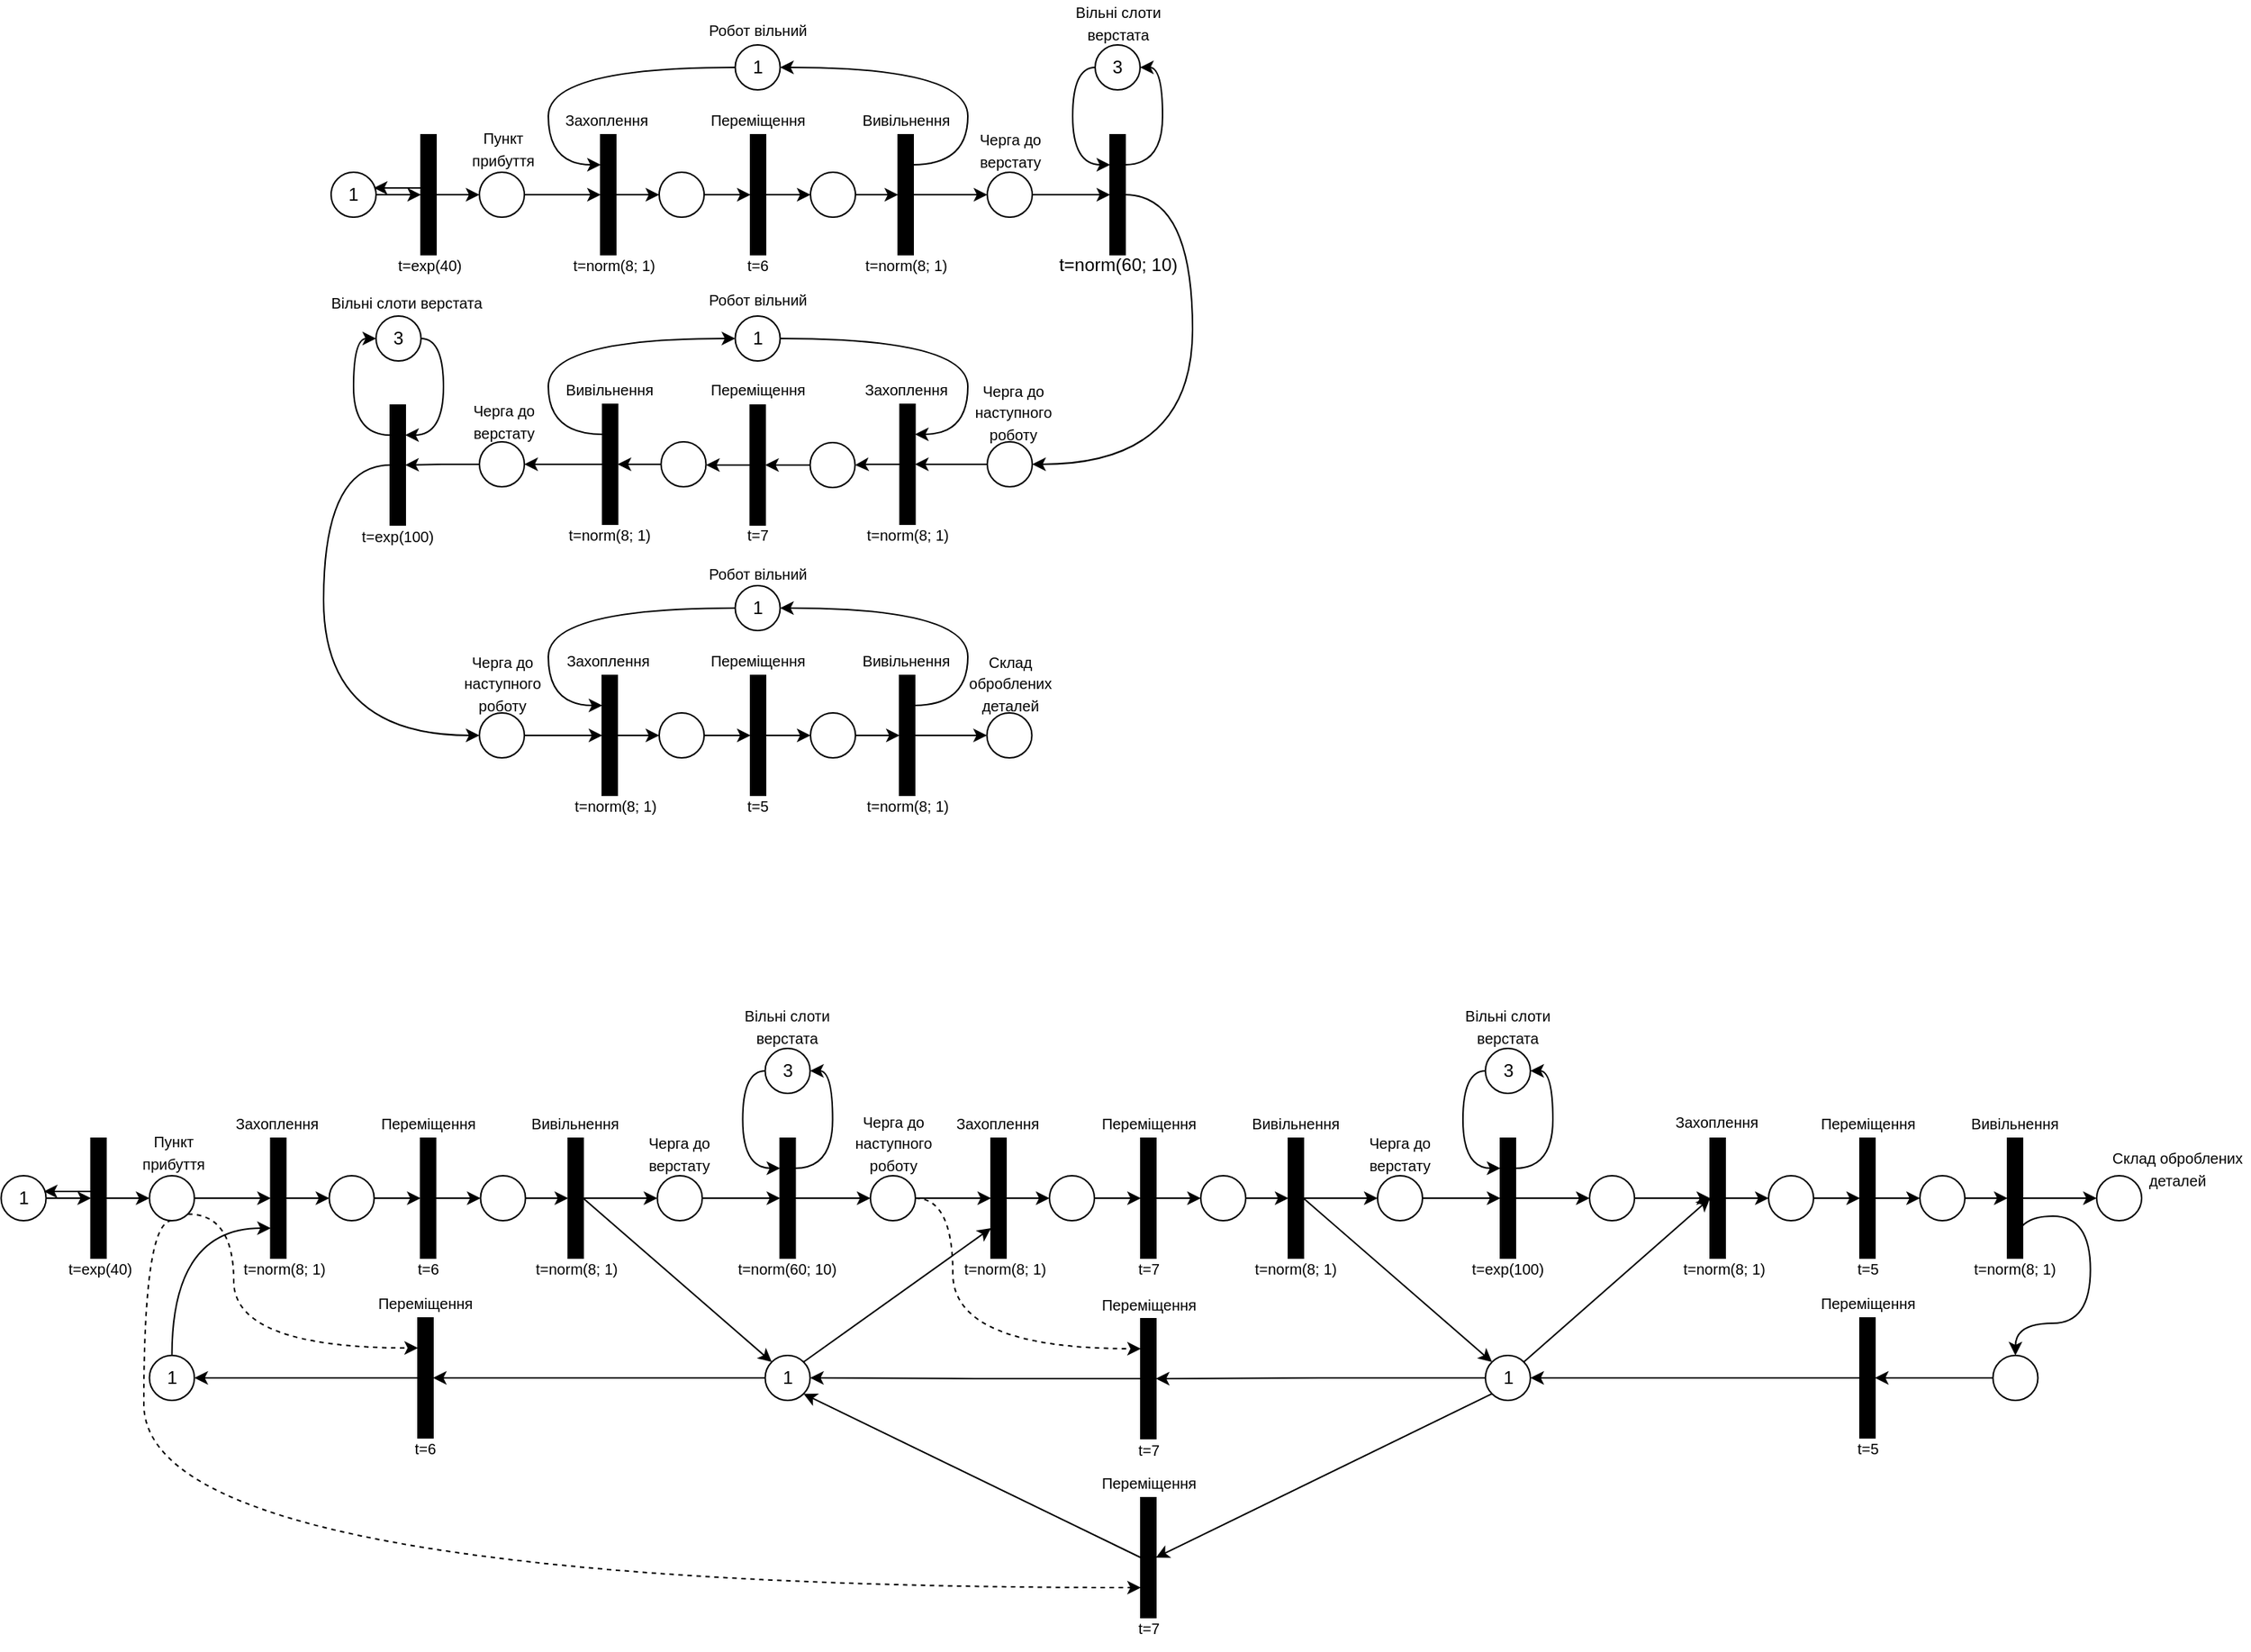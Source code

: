 <mxfile version="22.1.0" type="device">
  <diagram name="Страница — 1" id="yuA76sKHXyGkLxo9T-ta">
    <mxGraphModel dx="2369" dy="1023" grid="1" gridSize="10" guides="1" tooltips="1" connect="1" arrows="1" fold="1" page="1" pageScale="1" pageWidth="827" pageHeight="1169" math="0" shadow="0">
      <root>
        <mxCell id="0" />
        <mxCell id="1" parent="0" />
        <mxCell id="qmhuq1jHak2a5JtOCvg--13" style="edgeStyle=orthogonalEdgeStyle;rounded=0;orthogonalLoop=1;jettySize=auto;html=1;entryX=0.5;entryY=0;entryDx=0;entryDy=0;" edge="1" parent="1" source="qmhuq1jHak2a5JtOCvg--14" target="qmhuq1jHak2a5JtOCvg--16">
          <mxGeometry relative="1" as="geometry" />
        </mxCell>
        <mxCell id="qmhuq1jHak2a5JtOCvg--14" value="1" style="ellipse;whiteSpace=wrap;html=1;aspect=fixed;" vertex="1" parent="1">
          <mxGeometry x="135" y="180" width="30" height="30" as="geometry" />
        </mxCell>
        <mxCell id="qmhuq1jHak2a5JtOCvg--15" style="edgeStyle=orthogonalEdgeStyle;rounded=0;orthogonalLoop=1;jettySize=auto;html=1;entryX=0.952;entryY=0.35;entryDx=0;entryDy=0;entryPerimeter=0;exitX=0.556;exitY=0.173;exitDx=0;exitDy=0;exitPerimeter=0;" edge="1" parent="1" source="qmhuq1jHak2a5JtOCvg--16" target="qmhuq1jHak2a5JtOCvg--14">
          <mxGeometry relative="1" as="geometry">
            <mxPoint x="230" y="190" as="sourcePoint" />
            <mxPoint x="170" y="190" as="targetPoint" />
          </mxGeometry>
        </mxCell>
        <mxCell id="qmhuq1jHak2a5JtOCvg--118" style="edgeStyle=orthogonalEdgeStyle;rounded=0;orthogonalLoop=1;jettySize=auto;html=1;exitX=0.5;exitY=1;exitDx=0;exitDy=0;entryX=0;entryY=0.5;entryDx=0;entryDy=0;" edge="1" parent="1" source="qmhuq1jHak2a5JtOCvg--16" target="qmhuq1jHak2a5JtOCvg--28">
          <mxGeometry relative="1" as="geometry" />
        </mxCell>
        <mxCell id="qmhuq1jHak2a5JtOCvg--16" value="" style="rounded=0;whiteSpace=wrap;html=1;gradientColor=none;fillStyle=solid;fillColor=#000000;rotation=-90;" vertex="1" parent="1">
          <mxGeometry x="160" y="190" width="80" height="10" as="geometry" />
        </mxCell>
        <mxCell id="qmhuq1jHak2a5JtOCvg--17" value="&lt;font style=&quot;font-size: 10px;&quot;&gt;t=exp(40)&lt;/font&gt;" style="text;html=1;strokeColor=none;fillColor=none;align=center;verticalAlign=middle;whiteSpace=wrap;rounded=0;" vertex="1" parent="1">
          <mxGeometry x="181" y="232" width="40" height="20" as="geometry" />
        </mxCell>
        <mxCell id="qmhuq1jHak2a5JtOCvg--27" style="edgeStyle=orthogonalEdgeStyle;rounded=0;orthogonalLoop=1;jettySize=auto;html=1;entryX=0.5;entryY=1;entryDx=0;entryDy=0;elbow=vertical;" edge="1" parent="1" source="qmhuq1jHak2a5JtOCvg--28" target="qmhuq1jHak2a5JtOCvg--31">
          <mxGeometry relative="1" as="geometry" />
        </mxCell>
        <mxCell id="qmhuq1jHak2a5JtOCvg--28" value="" style="ellipse;whiteSpace=wrap;html=1;aspect=fixed;" vertex="1" parent="1">
          <mxGeometry x="234" y="180" width="30" height="30" as="geometry" />
        </mxCell>
        <mxCell id="qmhuq1jHak2a5JtOCvg--29" value="&lt;font style=&quot;font-size: 10px;&quot;&gt;Пункт прибуття&lt;/font&gt;" style="text;html=1;strokeColor=none;fillColor=none;align=center;verticalAlign=middle;whiteSpace=wrap;rounded=0;" vertex="1" parent="1">
          <mxGeometry x="220" y="149" width="60" height="30" as="geometry" />
        </mxCell>
        <mxCell id="qmhuq1jHak2a5JtOCvg--30" style="edgeStyle=orthogonalEdgeStyle;rounded=0;orthogonalLoop=1;jettySize=auto;html=1;entryX=0;entryY=0.5;entryDx=0;entryDy=0;elbow=vertical;" edge="1" parent="1" source="qmhuq1jHak2a5JtOCvg--31" target="qmhuq1jHak2a5JtOCvg--38">
          <mxGeometry relative="1" as="geometry" />
        </mxCell>
        <mxCell id="qmhuq1jHak2a5JtOCvg--31" value="" style="rounded=0;whiteSpace=wrap;html=1;gradientColor=none;fillStyle=solid;fillColor=#000000;rotation=90;" vertex="1" parent="1">
          <mxGeometry x="280" y="190" width="80" height="10" as="geometry" />
        </mxCell>
        <mxCell id="qmhuq1jHak2a5JtOCvg--188" style="edgeStyle=orthogonalEdgeStyle;rounded=0;orthogonalLoop=1;jettySize=auto;html=1;exitX=0;exitY=0.5;exitDx=0;exitDy=0;entryX=0.25;entryY=1;entryDx=0;entryDy=0;curved=1;" edge="1" parent="1" source="qmhuq1jHak2a5JtOCvg--33" target="qmhuq1jHak2a5JtOCvg--31">
          <mxGeometry relative="1" as="geometry">
            <Array as="points">
              <mxPoint x="280" y="110" />
              <mxPoint x="280" y="175" />
            </Array>
          </mxGeometry>
        </mxCell>
        <mxCell id="qmhuq1jHak2a5JtOCvg--33" value="1" style="ellipse;whiteSpace=wrap;html=1;aspect=fixed;" vertex="1" parent="1">
          <mxGeometry x="404.75" y="95" width="30" height="30" as="geometry" />
        </mxCell>
        <mxCell id="qmhuq1jHak2a5JtOCvg--34" value="&lt;font style=&quot;font-size: 10px;&quot;&gt;t=norm(8; 1)&lt;/font&gt;" style="text;html=1;strokeColor=none;fillColor=none;align=center;verticalAlign=middle;whiteSpace=wrap;rounded=0;" vertex="1" parent="1">
          <mxGeometry x="294" y="227" width="60" height="30" as="geometry" />
        </mxCell>
        <mxCell id="qmhuq1jHak2a5JtOCvg--35" value="&lt;font style=&quot;font-size: 10px;&quot;&gt;Захоплення&lt;/font&gt;" style="text;html=1;strokeColor=none;fillColor=none;align=center;verticalAlign=middle;whiteSpace=wrap;rounded=0;" vertex="1" parent="1">
          <mxGeometry x="279" y="130" width="80" height="30" as="geometry" />
        </mxCell>
        <mxCell id="qmhuq1jHak2a5JtOCvg--36" value="&lt;font style=&quot;font-size: 10px;&quot;&gt;Робот вільний&lt;/font&gt;" style="text;html=1;strokeColor=none;fillColor=none;align=center;verticalAlign=middle;whiteSpace=wrap;rounded=0;" vertex="1" parent="1">
          <mxGeometry x="378" y="70" width="84" height="30" as="geometry" />
        </mxCell>
        <mxCell id="qmhuq1jHak2a5JtOCvg--37" style="edgeStyle=orthogonalEdgeStyle;rounded=0;orthogonalLoop=1;jettySize=auto;html=1;entryX=0.5;entryY=1;entryDx=0;entryDy=0;elbow=vertical;" edge="1" parent="1" source="qmhuq1jHak2a5JtOCvg--38" target="qmhuq1jHak2a5JtOCvg--41">
          <mxGeometry relative="1" as="geometry" />
        </mxCell>
        <mxCell id="qmhuq1jHak2a5JtOCvg--38" value="" style="ellipse;whiteSpace=wrap;html=1;aspect=fixed;" vertex="1" parent="1">
          <mxGeometry x="354" y="180" width="30" height="30" as="geometry" />
        </mxCell>
        <mxCell id="qmhuq1jHak2a5JtOCvg--39" value="" style="ellipse;whiteSpace=wrap;html=1;aspect=fixed;" vertex="1" parent="1">
          <mxGeometry x="455" y="180" width="30" height="30" as="geometry" />
        </mxCell>
        <mxCell id="qmhuq1jHak2a5JtOCvg--40" style="edgeStyle=orthogonalEdgeStyle;rounded=0;orthogonalLoop=1;jettySize=auto;html=1;entryX=0;entryY=0.5;entryDx=0;entryDy=0;elbow=vertical;" edge="1" parent="1" source="qmhuq1jHak2a5JtOCvg--41" target="qmhuq1jHak2a5JtOCvg--39">
          <mxGeometry relative="1" as="geometry" />
        </mxCell>
        <mxCell id="qmhuq1jHak2a5JtOCvg--41" value="" style="rounded=0;whiteSpace=wrap;html=1;gradientColor=none;fillStyle=solid;fillColor=#000000;rotation=90;" vertex="1" parent="1">
          <mxGeometry x="380" y="190" width="80" height="10" as="geometry" />
        </mxCell>
        <mxCell id="qmhuq1jHak2a5JtOCvg--42" value="&lt;font style=&quot;font-size: 10px;&quot;&gt;t=6&lt;/font&gt;" style="text;html=1;strokeColor=none;fillColor=none;align=center;verticalAlign=middle;whiteSpace=wrap;rounded=0;" vertex="1" parent="1">
          <mxGeometry x="390" y="227" width="60" height="30" as="geometry" />
        </mxCell>
        <mxCell id="qmhuq1jHak2a5JtOCvg--43" value="&lt;font style=&quot;font-size: 10px;&quot;&gt;Переміщення&lt;/font&gt;" style="text;html=1;strokeColor=none;fillColor=none;align=center;verticalAlign=middle;whiteSpace=wrap;rounded=0;" vertex="1" parent="1">
          <mxGeometry x="375" y="130" width="90" height="30" as="geometry" />
        </mxCell>
        <mxCell id="qmhuq1jHak2a5JtOCvg--45" style="edgeStyle=orthogonalEdgeStyle;rounded=0;orthogonalLoop=1;jettySize=auto;html=1;entryX=0;entryY=0.5;entryDx=0;entryDy=0;elbow=vertical;" edge="1" parent="1" source="qmhuq1jHak2a5JtOCvg--46" target="qmhuq1jHak2a5JtOCvg--55">
          <mxGeometry relative="1" as="geometry" />
        </mxCell>
        <mxCell id="qmhuq1jHak2a5JtOCvg--187" style="edgeStyle=orthogonalEdgeStyle;rounded=0;orthogonalLoop=1;jettySize=auto;html=1;exitX=0.25;exitY=0;exitDx=0;exitDy=0;entryX=1;entryY=0.5;entryDx=0;entryDy=0;curved=1;" edge="1" parent="1" source="qmhuq1jHak2a5JtOCvg--46" target="qmhuq1jHak2a5JtOCvg--33">
          <mxGeometry relative="1" as="geometry">
            <Array as="points">
              <mxPoint x="560" y="175" />
              <mxPoint x="560" y="110" />
            </Array>
          </mxGeometry>
        </mxCell>
        <mxCell id="qmhuq1jHak2a5JtOCvg--46" value="" style="rounded=0;whiteSpace=wrap;html=1;gradientColor=none;fillStyle=solid;fillColor=#000000;rotation=90;" vertex="1" parent="1">
          <mxGeometry x="478.5" y="190" width="80" height="10" as="geometry" />
        </mxCell>
        <mxCell id="qmhuq1jHak2a5JtOCvg--47" style="edgeStyle=orthogonalEdgeStyle;rounded=0;orthogonalLoop=1;jettySize=auto;html=1;entryX=0.5;entryY=1;entryDx=0;entryDy=0;elbow=vertical;" edge="1" parent="1" source="qmhuq1jHak2a5JtOCvg--39" target="qmhuq1jHak2a5JtOCvg--46">
          <mxGeometry relative="1" as="geometry" />
        </mxCell>
        <mxCell id="qmhuq1jHak2a5JtOCvg--48" value="&lt;font style=&quot;font-size: 10px;&quot;&gt;t=norm(8; 1)&lt;/font&gt;" style="text;html=1;strokeColor=none;fillColor=none;align=center;verticalAlign=middle;whiteSpace=wrap;rounded=0;" vertex="1" parent="1">
          <mxGeometry x="488.75" y="227" width="60" height="30" as="geometry" />
        </mxCell>
        <mxCell id="qmhuq1jHak2a5JtOCvg--49" value="&lt;font style=&quot;font-size: 10px;&quot;&gt;Вивільнення&lt;/font&gt;" style="text;html=1;strokeColor=none;fillColor=none;align=center;verticalAlign=middle;whiteSpace=wrap;rounded=0;" vertex="1" parent="1">
          <mxGeometry x="473.5" y="130" width="90" height="30" as="geometry" />
        </mxCell>
        <mxCell id="qmhuq1jHak2a5JtOCvg--50" value="3" style="ellipse;whiteSpace=wrap;html=1;aspect=fixed;strokeColor=#000000;" vertex="1" parent="1">
          <mxGeometry x="645" y="95" width="30" height="30" as="geometry" />
        </mxCell>
        <mxCell id="qmhuq1jHak2a5JtOCvg--52" value="&lt;font style=&quot;font-size: 10px;&quot;&gt;Вільні слоти верстата&lt;/font&gt;" style="text;html=1;strokeColor=none;fillColor=none;align=center;verticalAlign=middle;whiteSpace=wrap;rounded=0;" vertex="1" parent="1">
          <mxGeometry x="612.5" y="65" width="95" height="30" as="geometry" />
        </mxCell>
        <mxCell id="qmhuq1jHak2a5JtOCvg--54" style="edgeStyle=orthogonalEdgeStyle;rounded=0;orthogonalLoop=1;jettySize=auto;html=1;entryX=0.5;entryY=1;entryDx=0;entryDy=0;elbow=vertical;" edge="1" parent="1" source="qmhuq1jHak2a5JtOCvg--55" target="qmhuq1jHak2a5JtOCvg--58">
          <mxGeometry relative="1" as="geometry">
            <mxPoint x="956.0" y="195" as="targetPoint" />
          </mxGeometry>
        </mxCell>
        <mxCell id="qmhuq1jHak2a5JtOCvg--55" value="" style="ellipse;whiteSpace=wrap;html=1;aspect=fixed;" vertex="1" parent="1">
          <mxGeometry x="573" y="180" width="30" height="30" as="geometry" />
        </mxCell>
        <mxCell id="qmhuq1jHak2a5JtOCvg--56" value="&lt;font style=&quot;font-size: 10px;&quot;&gt;Черга до &lt;br&gt;верстату&lt;/font&gt;" style="text;html=1;strokeColor=none;fillColor=none;align=center;verticalAlign=middle;whiteSpace=wrap;rounded=0;" vertex="1" parent="1">
          <mxGeometry x="540.5" y="150" width="95" height="30" as="geometry" />
        </mxCell>
        <mxCell id="qmhuq1jHak2a5JtOCvg--205" style="edgeStyle=orthogonalEdgeStyle;rounded=0;orthogonalLoop=1;jettySize=auto;html=1;exitX=0.5;exitY=0;exitDx=0;exitDy=0;entryX=1;entryY=0.5;entryDx=0;entryDy=0;curved=1;" edge="1" parent="1" source="qmhuq1jHak2a5JtOCvg--58" target="qmhuq1jHak2a5JtOCvg--60">
          <mxGeometry relative="1" as="geometry">
            <Array as="points">
              <mxPoint x="710" y="195" />
              <mxPoint x="710" y="375" />
            </Array>
          </mxGeometry>
        </mxCell>
        <mxCell id="qmhuq1jHak2a5JtOCvg--58" value="" style="rounded=0;whiteSpace=wrap;html=1;gradientColor=none;fillStyle=solid;fillColor=#000000;rotation=90;" vertex="1" parent="1">
          <mxGeometry x="620" y="190" width="80" height="10" as="geometry" />
        </mxCell>
        <mxCell id="qmhuq1jHak2a5JtOCvg--182" style="edgeStyle=orthogonalEdgeStyle;rounded=0;orthogonalLoop=1;jettySize=auto;html=1;exitX=0;exitY=0.5;exitDx=0;exitDy=0;" edge="1" parent="1" source="qmhuq1jHak2a5JtOCvg--60" target="qmhuq1jHak2a5JtOCvg--158">
          <mxGeometry relative="1" as="geometry" />
        </mxCell>
        <mxCell id="qmhuq1jHak2a5JtOCvg--60" value="" style="ellipse;whiteSpace=wrap;html=1;aspect=fixed;" vertex="1" parent="1">
          <mxGeometry x="573" y="360" width="30" height="30" as="geometry" />
        </mxCell>
        <mxCell id="qmhuq1jHak2a5JtOCvg--65" value="t=norm(60; 10)" style="text;html=1;strokeColor=none;fillColor=none;align=center;verticalAlign=middle;whiteSpace=wrap;rounded=0;" vertex="1" parent="1">
          <mxGeometry x="608.5" y="227" width="103" height="30" as="geometry" />
        </mxCell>
        <mxCell id="qmhuq1jHak2a5JtOCvg--123" value="" style="endArrow=classic;html=1;rounded=0;entryX=0.25;entryY=1;entryDx=0;entryDy=0;exitX=0;exitY=0.5;exitDx=0;exitDy=0;edgeStyle=orthogonalEdgeStyle;elbow=vertical;curved=1;" edge="1" parent="1" source="qmhuq1jHak2a5JtOCvg--50" target="qmhuq1jHak2a5JtOCvg--58">
          <mxGeometry width="50" height="50" relative="1" as="geometry">
            <mxPoint x="610" y="200" as="sourcePoint" />
            <mxPoint x="660" y="150" as="targetPoint" />
            <Array as="points">
              <mxPoint x="630" y="110" />
              <mxPoint x="630" y="175" />
            </Array>
          </mxGeometry>
        </mxCell>
        <mxCell id="qmhuq1jHak2a5JtOCvg--124" value="" style="endArrow=classic;html=1;rounded=0;exitX=0.25;exitY=0;exitDx=0;exitDy=0;entryX=1;entryY=0.5;entryDx=0;entryDy=0;edgeStyle=orthogonalEdgeStyle;curved=1;" edge="1" parent="1" source="qmhuq1jHak2a5JtOCvg--58" target="qmhuq1jHak2a5JtOCvg--50">
          <mxGeometry width="50" height="50" relative="1" as="geometry">
            <mxPoint x="600" y="160" as="sourcePoint" />
            <mxPoint x="650" y="110" as="targetPoint" />
            <Array as="points">
              <mxPoint x="690" y="175" />
              <mxPoint x="690" y="110" />
            </Array>
          </mxGeometry>
        </mxCell>
        <mxCell id="qmhuq1jHak2a5JtOCvg--157" style="edgeStyle=orthogonalEdgeStyle;rounded=0;orthogonalLoop=1;jettySize=auto;html=1;entryX=1;entryY=0.5;entryDx=0;entryDy=0;elbow=vertical;" edge="1" parent="1" source="qmhuq1jHak2a5JtOCvg--158" target="qmhuq1jHak2a5JtOCvg--162">
          <mxGeometry relative="1" as="geometry" />
        </mxCell>
        <mxCell id="qmhuq1jHak2a5JtOCvg--180" style="edgeStyle=orthogonalEdgeStyle;rounded=0;orthogonalLoop=1;jettySize=auto;html=1;exitX=0;exitY=0.5;exitDx=0;exitDy=0;entryX=0.5;entryY=0;entryDx=0;entryDy=0;" edge="1" parent="1" source="qmhuq1jHak2a5JtOCvg--162" target="qmhuq1jHak2a5JtOCvg--165">
          <mxGeometry relative="1" as="geometry" />
        </mxCell>
        <mxCell id="qmhuq1jHak2a5JtOCvg--162" value="" style="ellipse;whiteSpace=wrap;html=1;aspect=fixed;" vertex="1" parent="1">
          <mxGeometry x="454.75" y="360.5" width="30" height="30" as="geometry" />
        </mxCell>
        <mxCell id="qmhuq1jHak2a5JtOCvg--163" value="" style="ellipse;whiteSpace=wrap;html=1;aspect=fixed;" vertex="1" parent="1">
          <mxGeometry x="355.25" y="360" width="30" height="30" as="geometry" />
        </mxCell>
        <mxCell id="qmhuq1jHak2a5JtOCvg--181" style="edgeStyle=orthogonalEdgeStyle;rounded=0;orthogonalLoop=1;jettySize=auto;html=1;exitX=0.5;exitY=1;exitDx=0;exitDy=0;entryX=1;entryY=0.5;entryDx=0;entryDy=0;" edge="1" parent="1" source="qmhuq1jHak2a5JtOCvg--165" target="qmhuq1jHak2a5JtOCvg--163">
          <mxGeometry relative="1" as="geometry" />
        </mxCell>
        <mxCell id="qmhuq1jHak2a5JtOCvg--165" value="" style="rounded=0;whiteSpace=wrap;html=1;gradientColor=none;fillStyle=solid;fillColor=#000000;rotation=90;" vertex="1" parent="1">
          <mxGeometry x="379.75" y="370.5" width="80" height="10" as="geometry" />
        </mxCell>
        <mxCell id="qmhuq1jHak2a5JtOCvg--166" value="&lt;font style=&quot;font-size: 10px;&quot;&gt;t=7&lt;/font&gt;" style="text;html=1;strokeColor=none;fillColor=none;align=center;verticalAlign=middle;whiteSpace=wrap;rounded=0;" vertex="1" parent="1">
          <mxGeometry x="390" y="407" width="60" height="30" as="geometry" />
        </mxCell>
        <mxCell id="qmhuq1jHak2a5JtOCvg--167" value="&lt;font style=&quot;font-size: 10px;&quot;&gt;Переміщення&lt;/font&gt;" style="text;html=1;strokeColor=none;fillColor=none;align=center;verticalAlign=middle;whiteSpace=wrap;rounded=0;" vertex="1" parent="1">
          <mxGeometry x="374.75" y="310" width="90" height="30" as="geometry" />
        </mxCell>
        <mxCell id="qmhuq1jHak2a5JtOCvg--169" style="edgeStyle=orthogonalEdgeStyle;rounded=0;orthogonalLoop=1;jettySize=auto;html=1;entryX=0.5;entryY=0;entryDx=0;entryDy=0;elbow=vertical;" edge="1" parent="1" source="qmhuq1jHak2a5JtOCvg--163" target="qmhuq1jHak2a5JtOCvg--168">
          <mxGeometry relative="1" as="geometry" />
        </mxCell>
        <mxCell id="qmhuq1jHak2a5JtOCvg--158" value="" style="rounded=0;whiteSpace=wrap;html=1;gradientColor=none;fillStyle=solid;fillColor=#000000;rotation=90;" vertex="1" parent="1">
          <mxGeometry x="479.75" y="370" width="80" height="10" as="geometry" />
        </mxCell>
        <mxCell id="qmhuq1jHak2a5JtOCvg--159" value="&lt;font style=&quot;font-size: 10px;&quot;&gt;t=norm(8; 1)&lt;/font&gt;" style="text;html=1;strokeColor=none;fillColor=none;align=center;verticalAlign=middle;whiteSpace=wrap;rounded=0;" vertex="1" parent="1">
          <mxGeometry x="489.75" y="407" width="60" height="30" as="geometry" />
        </mxCell>
        <mxCell id="qmhuq1jHak2a5JtOCvg--160" value="&lt;font style=&quot;font-size: 10px;&quot;&gt;Захоплення&lt;/font&gt;" style="text;html=1;strokeColor=none;fillColor=none;align=center;verticalAlign=middle;whiteSpace=wrap;rounded=0;" vertex="1" parent="1">
          <mxGeometry x="478.75" y="310" width="80" height="30" as="geometry" />
        </mxCell>
        <mxCell id="qmhuq1jHak2a5JtOCvg--183" value="&lt;font style=&quot;font-size: 10px;&quot;&gt;Черга до наступного роботу&lt;/font&gt;" style="text;html=1;strokeColor=none;fillColor=none;align=center;verticalAlign=middle;whiteSpace=wrap;rounded=0;" vertex="1" parent="1">
          <mxGeometry x="549" y="325" width="82.5" height="30" as="geometry" />
        </mxCell>
        <mxCell id="qmhuq1jHak2a5JtOCvg--191" style="edgeStyle=orthogonalEdgeStyle;rounded=0;orthogonalLoop=1;jettySize=auto;html=1;exitX=1;exitY=0.5;exitDx=0;exitDy=0;entryX=0.25;entryY=0;entryDx=0;entryDy=0;curved=1;" edge="1" parent="1" source="qmhuq1jHak2a5JtOCvg--185" target="qmhuq1jHak2a5JtOCvg--158">
          <mxGeometry relative="1" as="geometry">
            <Array as="points">
              <mxPoint x="560" y="291" />
              <mxPoint x="560" y="355" />
            </Array>
          </mxGeometry>
        </mxCell>
        <mxCell id="qmhuq1jHak2a5JtOCvg--185" value="1" style="ellipse;whiteSpace=wrap;html=1;aspect=fixed;" vertex="1" parent="1">
          <mxGeometry x="404.75" y="276" width="30" height="30" as="geometry" />
        </mxCell>
        <mxCell id="qmhuq1jHak2a5JtOCvg--186" value="&lt;font style=&quot;font-size: 10px;&quot;&gt;Робот вільний&lt;/font&gt;" style="text;html=1;strokeColor=none;fillColor=none;align=center;verticalAlign=middle;whiteSpace=wrap;rounded=0;" vertex="1" parent="1">
          <mxGeometry x="377.75" y="250" width="84" height="30" as="geometry" />
        </mxCell>
        <mxCell id="qmhuq1jHak2a5JtOCvg--192" style="edgeStyle=orthogonalEdgeStyle;rounded=0;orthogonalLoop=1;jettySize=auto;html=1;exitX=0.25;exitY=1;exitDx=0;exitDy=0;entryX=0;entryY=0.5;entryDx=0;entryDy=0;curved=1;" edge="1" parent="1" source="qmhuq1jHak2a5JtOCvg--168" target="qmhuq1jHak2a5JtOCvg--185">
          <mxGeometry relative="1" as="geometry">
            <Array as="points">
              <mxPoint x="280" y="355" />
              <mxPoint x="280" y="291" />
            </Array>
          </mxGeometry>
        </mxCell>
        <mxCell id="qmhuq1jHak2a5JtOCvg--200" style="edgeStyle=orthogonalEdgeStyle;rounded=0;orthogonalLoop=1;jettySize=auto;html=1;exitX=1;exitY=0.5;exitDx=0;exitDy=0;entryX=0.25;entryY=0;entryDx=0;entryDy=0;curved=1;" edge="1" parent="1" source="qmhuq1jHak2a5JtOCvg--193" target="qmhuq1jHak2a5JtOCvg--194">
          <mxGeometry relative="1" as="geometry">
            <Array as="points">
              <mxPoint x="210" y="291" />
              <mxPoint x="210" y="356" />
            </Array>
          </mxGeometry>
        </mxCell>
        <mxCell id="qmhuq1jHak2a5JtOCvg--193" value="3" style="ellipse;whiteSpace=wrap;html=1;aspect=fixed;strokeColor=#000000;" vertex="1" parent="1">
          <mxGeometry x="165" y="276" width="30" height="30" as="geometry" />
        </mxCell>
        <mxCell id="qmhuq1jHak2a5JtOCvg--201" style="edgeStyle=orthogonalEdgeStyle;rounded=0;orthogonalLoop=1;jettySize=auto;html=1;exitX=0.25;exitY=1;exitDx=0;exitDy=0;entryX=0;entryY=0.5;entryDx=0;entryDy=0;curved=1;" edge="1" parent="1" source="qmhuq1jHak2a5JtOCvg--194" target="qmhuq1jHak2a5JtOCvg--193">
          <mxGeometry relative="1" as="geometry">
            <Array as="points">
              <mxPoint x="150" y="356" />
              <mxPoint x="150" y="291" />
            </Array>
          </mxGeometry>
        </mxCell>
        <mxCell id="qmhuq1jHak2a5JtOCvg--227" style="edgeStyle=orthogonalEdgeStyle;rounded=0;orthogonalLoop=1;jettySize=auto;html=1;exitX=0.5;exitY=1;exitDx=0;exitDy=0;entryX=0;entryY=0.5;entryDx=0;entryDy=0;elbow=vertical;curved=1;" edge="1" parent="1" source="qmhuq1jHak2a5JtOCvg--194" target="qmhuq1jHak2a5JtOCvg--203">
          <mxGeometry relative="1" as="geometry">
            <Array as="points">
              <mxPoint x="130" y="375" />
              <mxPoint x="130" y="556" />
            </Array>
          </mxGeometry>
        </mxCell>
        <mxCell id="qmhuq1jHak2a5JtOCvg--194" value="" style="rounded=0;whiteSpace=wrap;html=1;gradientColor=none;fillStyle=solid;fillColor=#000000;rotation=90;" vertex="1" parent="1">
          <mxGeometry x="139.5" y="370.5" width="80" height="10" as="geometry" />
        </mxCell>
        <mxCell id="qmhuq1jHak2a5JtOCvg--195" value="&lt;font style=&quot;font-size: 10px;&quot;&gt;t=exp(100)&lt;/font&gt;" style="text;html=1;strokeColor=none;fillColor=none;align=center;verticalAlign=middle;whiteSpace=wrap;rounded=0;" vertex="1" parent="1">
          <mxGeometry x="128" y="407.5" width="103" height="30" as="geometry" />
        </mxCell>
        <mxCell id="qmhuq1jHak2a5JtOCvg--199" style="edgeStyle=orthogonalEdgeStyle;rounded=0;orthogonalLoop=1;jettySize=auto;html=1;exitX=0;exitY=0.5;exitDx=0;exitDy=0;entryX=0.5;entryY=0;entryDx=0;entryDy=0;" edge="1" parent="1" source="qmhuq1jHak2a5JtOCvg--196" target="qmhuq1jHak2a5JtOCvg--194">
          <mxGeometry relative="1" as="geometry" />
        </mxCell>
        <mxCell id="qmhuq1jHak2a5JtOCvg--196" value="" style="ellipse;whiteSpace=wrap;html=1;aspect=fixed;" vertex="1" parent="1">
          <mxGeometry x="234" y="360" width="30" height="30" as="geometry" />
        </mxCell>
        <mxCell id="qmhuq1jHak2a5JtOCvg--197" value="&lt;font style=&quot;font-size: 10px;&quot;&gt;Черга до &lt;br&gt;верстату&lt;/font&gt;" style="text;html=1;strokeColor=none;fillColor=none;align=center;verticalAlign=middle;whiteSpace=wrap;rounded=0;" vertex="1" parent="1">
          <mxGeometry x="202.5" y="330.5" width="95" height="30" as="geometry" />
        </mxCell>
        <mxCell id="qmhuq1jHak2a5JtOCvg--198" style="edgeStyle=orthogonalEdgeStyle;rounded=0;orthogonalLoop=1;jettySize=auto;html=1;exitX=0.5;exitY=1;exitDx=0;exitDy=0;entryX=1;entryY=0.5;entryDx=0;entryDy=0;" edge="1" parent="1" source="qmhuq1jHak2a5JtOCvg--168" target="qmhuq1jHak2a5JtOCvg--196">
          <mxGeometry relative="1" as="geometry" />
        </mxCell>
        <mxCell id="qmhuq1jHak2a5JtOCvg--202" value="&lt;font style=&quot;font-size: 10px;&quot;&gt;Вільні слоти верстата&lt;/font&gt;" style="text;html=1;strokeColor=none;fillColor=none;align=center;verticalAlign=middle;whiteSpace=wrap;rounded=0;" vertex="1" parent="1">
          <mxGeometry x="128" y="252" width="115" height="30" as="geometry" />
        </mxCell>
        <mxCell id="qmhuq1jHak2a5JtOCvg--226" style="edgeStyle=orthogonalEdgeStyle;rounded=0;orthogonalLoop=1;jettySize=auto;html=1;exitX=1;exitY=0.5;exitDx=0;exitDy=0;entryX=0.5;entryY=1;entryDx=0;entryDy=0;" edge="1" parent="1" source="qmhuq1jHak2a5JtOCvg--203" target="qmhuq1jHak2a5JtOCvg--208">
          <mxGeometry relative="1" as="geometry" />
        </mxCell>
        <mxCell id="qmhuq1jHak2a5JtOCvg--203" value="" style="ellipse;whiteSpace=wrap;html=1;aspect=fixed;" vertex="1" parent="1">
          <mxGeometry x="234" y="541" width="30" height="30" as="geometry" />
        </mxCell>
        <mxCell id="qmhuq1jHak2a5JtOCvg--204" value="&lt;font style=&quot;font-size: 10px;&quot;&gt;Черга до наступного роботу&lt;/font&gt;" style="text;html=1;strokeColor=none;fillColor=none;align=center;verticalAlign=middle;whiteSpace=wrap;rounded=0;" vertex="1" parent="1">
          <mxGeometry x="207.75" y="505.5" width="82.5" height="30" as="geometry" />
        </mxCell>
        <mxCell id="qmhuq1jHak2a5JtOCvg--168" value="" style="rounded=0;whiteSpace=wrap;html=1;gradientColor=none;fillStyle=solid;fillColor=#000000;rotation=90;" vertex="1" parent="1">
          <mxGeometry x="281.25" y="370" width="80" height="10" as="geometry" />
        </mxCell>
        <mxCell id="qmhuq1jHak2a5JtOCvg--170" value="&lt;font style=&quot;font-size: 10px;&quot;&gt;t=norm(8; 1)&lt;/font&gt;" style="text;html=1;strokeColor=none;fillColor=none;align=center;verticalAlign=middle;whiteSpace=wrap;rounded=0;" vertex="1" parent="1">
          <mxGeometry x="291.25" y="407" width="60" height="30" as="geometry" />
        </mxCell>
        <mxCell id="qmhuq1jHak2a5JtOCvg--171" value="&lt;font style=&quot;font-size: 10px;&quot;&gt;Вивільнення&lt;/font&gt;" style="text;html=1;strokeColor=none;fillColor=none;align=center;verticalAlign=middle;whiteSpace=wrap;rounded=0;" vertex="1" parent="1">
          <mxGeometry x="276.25" y="310" width="90" height="30" as="geometry" />
        </mxCell>
        <mxCell id="qmhuq1jHak2a5JtOCvg--207" style="edgeStyle=orthogonalEdgeStyle;rounded=0;orthogonalLoop=1;jettySize=auto;html=1;entryX=0;entryY=0.5;entryDx=0;entryDy=0;elbow=vertical;" edge="1" parent="1" source="qmhuq1jHak2a5JtOCvg--208" target="qmhuq1jHak2a5JtOCvg--215">
          <mxGeometry relative="1" as="geometry" />
        </mxCell>
        <mxCell id="qmhuq1jHak2a5JtOCvg--208" value="" style="rounded=0;whiteSpace=wrap;html=1;gradientColor=none;fillStyle=solid;fillColor=#000000;rotation=90;" vertex="1" parent="1">
          <mxGeometry x="281" y="551" width="80" height="10" as="geometry" />
        </mxCell>
        <mxCell id="qmhuq1jHak2a5JtOCvg--209" style="edgeStyle=orthogonalEdgeStyle;rounded=0;orthogonalLoop=1;jettySize=auto;html=1;exitX=0;exitY=0.5;exitDx=0;exitDy=0;entryX=0.25;entryY=1;entryDx=0;entryDy=0;curved=1;" edge="1" parent="1" source="qmhuq1jHak2a5JtOCvg--210" target="qmhuq1jHak2a5JtOCvg--208">
          <mxGeometry relative="1" as="geometry">
            <Array as="points">
              <mxPoint x="280" y="471" />
              <mxPoint x="280" y="536" />
            </Array>
          </mxGeometry>
        </mxCell>
        <mxCell id="qmhuq1jHak2a5JtOCvg--210" value="1" style="ellipse;whiteSpace=wrap;html=1;aspect=fixed;" vertex="1" parent="1">
          <mxGeometry x="404.75" y="456" width="30" height="30" as="geometry" />
        </mxCell>
        <mxCell id="qmhuq1jHak2a5JtOCvg--211" value="&lt;font style=&quot;font-size: 10px;&quot;&gt;t=norm(8; 1)&lt;/font&gt;" style="text;html=1;strokeColor=none;fillColor=none;align=center;verticalAlign=middle;whiteSpace=wrap;rounded=0;" vertex="1" parent="1">
          <mxGeometry x="295" y="588" width="60" height="30" as="geometry" />
        </mxCell>
        <mxCell id="qmhuq1jHak2a5JtOCvg--212" value="&lt;font style=&quot;font-size: 10px;&quot;&gt;Захоплення&lt;/font&gt;" style="text;html=1;strokeColor=none;fillColor=none;align=center;verticalAlign=middle;whiteSpace=wrap;rounded=0;" vertex="1" parent="1">
          <mxGeometry x="280" y="491" width="80" height="30" as="geometry" />
        </mxCell>
        <mxCell id="qmhuq1jHak2a5JtOCvg--213" value="&lt;font style=&quot;font-size: 10px;&quot;&gt;Робот вільний&lt;/font&gt;" style="text;html=1;strokeColor=none;fillColor=none;align=center;verticalAlign=middle;whiteSpace=wrap;rounded=0;" vertex="1" parent="1">
          <mxGeometry x="378" y="433" width="84" height="30" as="geometry" />
        </mxCell>
        <mxCell id="qmhuq1jHak2a5JtOCvg--214" style="edgeStyle=orthogonalEdgeStyle;rounded=0;orthogonalLoop=1;jettySize=auto;html=1;entryX=0.5;entryY=1;entryDx=0;entryDy=0;elbow=vertical;" edge="1" parent="1" source="qmhuq1jHak2a5JtOCvg--215" target="qmhuq1jHak2a5JtOCvg--218">
          <mxGeometry relative="1" as="geometry" />
        </mxCell>
        <mxCell id="qmhuq1jHak2a5JtOCvg--215" value="" style="ellipse;whiteSpace=wrap;html=1;aspect=fixed;" vertex="1" parent="1">
          <mxGeometry x="354" y="541" width="30" height="30" as="geometry" />
        </mxCell>
        <mxCell id="qmhuq1jHak2a5JtOCvg--216" value="" style="ellipse;whiteSpace=wrap;html=1;aspect=fixed;" vertex="1" parent="1">
          <mxGeometry x="455" y="541" width="30" height="30" as="geometry" />
        </mxCell>
        <mxCell id="qmhuq1jHak2a5JtOCvg--217" style="edgeStyle=orthogonalEdgeStyle;rounded=0;orthogonalLoop=1;jettySize=auto;html=1;entryX=0;entryY=0.5;entryDx=0;entryDy=0;elbow=vertical;" edge="1" parent="1" source="qmhuq1jHak2a5JtOCvg--218" target="qmhuq1jHak2a5JtOCvg--216">
          <mxGeometry relative="1" as="geometry" />
        </mxCell>
        <mxCell id="qmhuq1jHak2a5JtOCvg--218" value="" style="rounded=0;whiteSpace=wrap;html=1;gradientColor=none;fillStyle=solid;fillColor=#000000;rotation=90;" vertex="1" parent="1">
          <mxGeometry x="380" y="551" width="80" height="10" as="geometry" />
        </mxCell>
        <mxCell id="qmhuq1jHak2a5JtOCvg--219" value="&lt;font style=&quot;font-size: 10px;&quot;&gt;t=5&lt;/font&gt;" style="text;html=1;strokeColor=none;fillColor=none;align=center;verticalAlign=middle;whiteSpace=wrap;rounded=0;" vertex="1" parent="1">
          <mxGeometry x="390" y="588" width="60" height="30" as="geometry" />
        </mxCell>
        <mxCell id="qmhuq1jHak2a5JtOCvg--220" value="&lt;font style=&quot;font-size: 10px;&quot;&gt;Переміщення&lt;/font&gt;" style="text;html=1;strokeColor=none;fillColor=none;align=center;verticalAlign=middle;whiteSpace=wrap;rounded=0;" vertex="1" parent="1">
          <mxGeometry x="375" y="491" width="90" height="30" as="geometry" />
        </mxCell>
        <mxCell id="qmhuq1jHak2a5JtOCvg--221" style="edgeStyle=orthogonalEdgeStyle;rounded=0;orthogonalLoop=1;jettySize=auto;html=1;exitX=0.25;exitY=0;exitDx=0;exitDy=0;entryX=1;entryY=0.5;entryDx=0;entryDy=0;curved=1;" edge="1" parent="1" source="qmhuq1jHak2a5JtOCvg--222" target="qmhuq1jHak2a5JtOCvg--210">
          <mxGeometry relative="1" as="geometry">
            <Array as="points">
              <mxPoint x="560" y="536" />
              <mxPoint x="560" y="471" />
            </Array>
          </mxGeometry>
        </mxCell>
        <mxCell id="qmhuq1jHak2a5JtOCvg--230" style="edgeStyle=orthogonalEdgeStyle;rounded=0;orthogonalLoop=1;jettySize=auto;html=1;exitX=0.5;exitY=0;exitDx=0;exitDy=0;entryX=0;entryY=0.5;entryDx=0;entryDy=0;" edge="1" parent="1" source="qmhuq1jHak2a5JtOCvg--222" target="qmhuq1jHak2a5JtOCvg--228">
          <mxGeometry relative="1" as="geometry" />
        </mxCell>
        <mxCell id="qmhuq1jHak2a5JtOCvg--222" value="" style="rounded=0;whiteSpace=wrap;html=1;gradientColor=none;fillStyle=solid;fillColor=#000000;rotation=90;" vertex="1" parent="1">
          <mxGeometry x="479.5" y="551" width="80" height="10" as="geometry" />
        </mxCell>
        <mxCell id="qmhuq1jHak2a5JtOCvg--223" style="edgeStyle=orthogonalEdgeStyle;rounded=0;orthogonalLoop=1;jettySize=auto;html=1;entryX=0.5;entryY=1;entryDx=0;entryDy=0;elbow=vertical;" edge="1" parent="1" source="qmhuq1jHak2a5JtOCvg--216" target="qmhuq1jHak2a5JtOCvg--222">
          <mxGeometry relative="1" as="geometry" />
        </mxCell>
        <mxCell id="qmhuq1jHak2a5JtOCvg--224" value="&lt;font style=&quot;font-size: 10px;&quot;&gt;t=norm(8; 1)&lt;/font&gt;" style="text;html=1;strokeColor=none;fillColor=none;align=center;verticalAlign=middle;whiteSpace=wrap;rounded=0;" vertex="1" parent="1">
          <mxGeometry x="489.75" y="588" width="60" height="30" as="geometry" />
        </mxCell>
        <mxCell id="qmhuq1jHak2a5JtOCvg--225" value="&lt;font style=&quot;font-size: 10px;&quot;&gt;Вивільнення&lt;/font&gt;" style="text;html=1;strokeColor=none;fillColor=none;align=center;verticalAlign=middle;whiteSpace=wrap;rounded=0;" vertex="1" parent="1">
          <mxGeometry x="473.5" y="491" width="90" height="30" as="geometry" />
        </mxCell>
        <mxCell id="qmhuq1jHak2a5JtOCvg--228" value="" style="ellipse;whiteSpace=wrap;html=1;aspect=fixed;" vertex="1" parent="1">
          <mxGeometry x="572.75" y="541" width="30" height="30" as="geometry" />
        </mxCell>
        <mxCell id="qmhuq1jHak2a5JtOCvg--229" value="&lt;font style=&quot;font-size: 10px;&quot;&gt;Склад оброблених деталей&lt;/font&gt;" style="text;html=1;strokeColor=none;fillColor=none;align=center;verticalAlign=middle;whiteSpace=wrap;rounded=0;" vertex="1" parent="1">
          <mxGeometry x="546.5" y="505.5" width="82.5" height="30" as="geometry" />
        </mxCell>
        <mxCell id="qmhuq1jHak2a5JtOCvg--232" style="edgeStyle=orthogonalEdgeStyle;rounded=0;orthogonalLoop=1;jettySize=auto;html=1;entryX=0.5;entryY=0;entryDx=0;entryDy=0;" edge="1" parent="1" source="qmhuq1jHak2a5JtOCvg--233" target="qmhuq1jHak2a5JtOCvg--236">
          <mxGeometry relative="1" as="geometry" />
        </mxCell>
        <mxCell id="qmhuq1jHak2a5JtOCvg--233" value="1" style="ellipse;whiteSpace=wrap;html=1;aspect=fixed;" vertex="1" parent="1">
          <mxGeometry x="-85.25" y="850" width="30" height="30" as="geometry" />
        </mxCell>
        <mxCell id="qmhuq1jHak2a5JtOCvg--234" style="edgeStyle=orthogonalEdgeStyle;rounded=0;orthogonalLoop=1;jettySize=auto;html=1;entryX=0.952;entryY=0.35;entryDx=0;entryDy=0;entryPerimeter=0;exitX=0.556;exitY=0.173;exitDx=0;exitDy=0;exitPerimeter=0;" edge="1" parent="1" source="qmhuq1jHak2a5JtOCvg--236" target="qmhuq1jHak2a5JtOCvg--233">
          <mxGeometry relative="1" as="geometry">
            <mxPoint x="9.75" y="860" as="sourcePoint" />
            <mxPoint x="-50.25" y="860" as="targetPoint" />
          </mxGeometry>
        </mxCell>
        <mxCell id="qmhuq1jHak2a5JtOCvg--235" style="edgeStyle=orthogonalEdgeStyle;rounded=0;orthogonalLoop=1;jettySize=auto;html=1;exitX=0.5;exitY=1;exitDx=0;exitDy=0;entryX=0;entryY=0.5;entryDx=0;entryDy=0;" edge="1" parent="1" source="qmhuq1jHak2a5JtOCvg--236" target="qmhuq1jHak2a5JtOCvg--239">
          <mxGeometry relative="1" as="geometry" />
        </mxCell>
        <mxCell id="qmhuq1jHak2a5JtOCvg--236" value="" style="rounded=0;whiteSpace=wrap;html=1;gradientColor=none;fillStyle=solid;fillColor=#000000;rotation=-90;" vertex="1" parent="1">
          <mxGeometry x="-60.25" y="860" width="80" height="10" as="geometry" />
        </mxCell>
        <mxCell id="qmhuq1jHak2a5JtOCvg--237" value="&lt;font style=&quot;font-size: 10px;&quot;&gt;t=exp(40)&lt;/font&gt;" style="text;html=1;strokeColor=none;fillColor=none;align=center;verticalAlign=middle;whiteSpace=wrap;rounded=0;" vertex="1" parent="1">
          <mxGeometry x="-39.25" y="902" width="40" height="20" as="geometry" />
        </mxCell>
        <mxCell id="qmhuq1jHak2a5JtOCvg--238" style="edgeStyle=orthogonalEdgeStyle;rounded=0;orthogonalLoop=1;jettySize=auto;html=1;entryX=0.5;entryY=1;entryDx=0;entryDy=0;elbow=vertical;" edge="1" parent="1" source="qmhuq1jHak2a5JtOCvg--239" target="qmhuq1jHak2a5JtOCvg--242">
          <mxGeometry relative="1" as="geometry" />
        </mxCell>
        <mxCell id="qmhuq1jHak2a5JtOCvg--375" style="edgeStyle=orthogonalEdgeStyle;rounded=0;orthogonalLoop=1;jettySize=auto;html=1;exitX=1;exitY=1;exitDx=0;exitDy=0;entryX=0.25;entryY=1;entryDx=0;entryDy=0;curved=1;dashed=1;" edge="1" parent="1" source="qmhuq1jHak2a5JtOCvg--239" target="qmhuq1jHak2a5JtOCvg--357">
          <mxGeometry relative="1" as="geometry">
            <Array as="points">
              <mxPoint x="70" y="876" />
              <mxPoint x="70" y="965" />
            </Array>
          </mxGeometry>
        </mxCell>
        <mxCell id="qmhuq1jHak2a5JtOCvg--377" style="edgeStyle=orthogonalEdgeStyle;rounded=0;orthogonalLoop=1;jettySize=auto;html=1;exitX=0.5;exitY=1;exitDx=0;exitDy=0;entryX=0.75;entryY=1;entryDx=0;entryDy=0;curved=1;dashed=1;" edge="1" parent="1" source="qmhuq1jHak2a5JtOCvg--239" target="qmhuq1jHak2a5JtOCvg--361">
          <mxGeometry relative="1" as="geometry">
            <Array as="points">
              <mxPoint x="10" y="880" />
              <mxPoint x="10" y="1125" />
            </Array>
          </mxGeometry>
        </mxCell>
        <mxCell id="qmhuq1jHak2a5JtOCvg--239" value="" style="ellipse;whiteSpace=wrap;html=1;aspect=fixed;" vertex="1" parent="1">
          <mxGeometry x="13.75" y="850" width="30" height="30" as="geometry" />
        </mxCell>
        <mxCell id="qmhuq1jHak2a5JtOCvg--240" value="&lt;font style=&quot;font-size: 10px;&quot;&gt;Пункт прибуття&lt;/font&gt;" style="text;html=1;strokeColor=none;fillColor=none;align=center;verticalAlign=middle;whiteSpace=wrap;rounded=0;" vertex="1" parent="1">
          <mxGeometry x="-0.25" y="819" width="60" height="30" as="geometry" />
        </mxCell>
        <mxCell id="qmhuq1jHak2a5JtOCvg--241" style="edgeStyle=orthogonalEdgeStyle;rounded=0;orthogonalLoop=1;jettySize=auto;html=1;entryX=0;entryY=0.5;entryDx=0;entryDy=0;elbow=vertical;" edge="1" parent="1" source="qmhuq1jHak2a5JtOCvg--242" target="qmhuq1jHak2a5JtOCvg--249">
          <mxGeometry relative="1" as="geometry" />
        </mxCell>
        <mxCell id="qmhuq1jHak2a5JtOCvg--242" value="" style="rounded=0;whiteSpace=wrap;html=1;gradientColor=none;fillStyle=solid;fillColor=#000000;rotation=90;" vertex="1" parent="1">
          <mxGeometry x="59.75" y="860" width="80" height="10" as="geometry" />
        </mxCell>
        <mxCell id="qmhuq1jHak2a5JtOCvg--245" value="&lt;font style=&quot;font-size: 10px;&quot;&gt;t=norm(8; 1)&lt;/font&gt;" style="text;html=1;strokeColor=none;fillColor=none;align=center;verticalAlign=middle;whiteSpace=wrap;rounded=0;" vertex="1" parent="1">
          <mxGeometry x="73.75" y="897" width="60" height="30" as="geometry" />
        </mxCell>
        <mxCell id="qmhuq1jHak2a5JtOCvg--246" value="&lt;font style=&quot;font-size: 10px;&quot;&gt;Захоплення&lt;/font&gt;" style="text;html=1;strokeColor=none;fillColor=none;align=center;verticalAlign=middle;whiteSpace=wrap;rounded=0;" vertex="1" parent="1">
          <mxGeometry x="58.75" y="800" width="80" height="30" as="geometry" />
        </mxCell>
        <mxCell id="qmhuq1jHak2a5JtOCvg--248" style="edgeStyle=orthogonalEdgeStyle;rounded=0;orthogonalLoop=1;jettySize=auto;html=1;entryX=0.5;entryY=1;entryDx=0;entryDy=0;elbow=vertical;" edge="1" parent="1" source="qmhuq1jHak2a5JtOCvg--249" target="qmhuq1jHak2a5JtOCvg--252">
          <mxGeometry relative="1" as="geometry" />
        </mxCell>
        <mxCell id="qmhuq1jHak2a5JtOCvg--249" value="" style="ellipse;whiteSpace=wrap;html=1;aspect=fixed;" vertex="1" parent="1">
          <mxGeometry x="133.75" y="850" width="30" height="30" as="geometry" />
        </mxCell>
        <mxCell id="qmhuq1jHak2a5JtOCvg--250" value="" style="ellipse;whiteSpace=wrap;html=1;aspect=fixed;" vertex="1" parent="1">
          <mxGeometry x="234.75" y="850" width="30" height="30" as="geometry" />
        </mxCell>
        <mxCell id="qmhuq1jHak2a5JtOCvg--251" style="edgeStyle=orthogonalEdgeStyle;rounded=0;orthogonalLoop=1;jettySize=auto;html=1;entryX=0;entryY=0.5;entryDx=0;entryDy=0;elbow=vertical;" edge="1" parent="1" source="qmhuq1jHak2a5JtOCvg--252" target="qmhuq1jHak2a5JtOCvg--250">
          <mxGeometry relative="1" as="geometry" />
        </mxCell>
        <mxCell id="qmhuq1jHak2a5JtOCvg--252" value="" style="rounded=0;whiteSpace=wrap;html=1;gradientColor=none;fillStyle=solid;fillColor=#000000;rotation=90;" vertex="1" parent="1">
          <mxGeometry x="159.75" y="860" width="80" height="10" as="geometry" />
        </mxCell>
        <mxCell id="qmhuq1jHak2a5JtOCvg--253" value="&lt;font style=&quot;font-size: 10px;&quot;&gt;t=6&lt;/font&gt;" style="text;html=1;strokeColor=none;fillColor=none;align=center;verticalAlign=middle;whiteSpace=wrap;rounded=0;" vertex="1" parent="1">
          <mxGeometry x="169.75" y="897" width="60" height="30" as="geometry" />
        </mxCell>
        <mxCell id="qmhuq1jHak2a5JtOCvg--254" value="&lt;font style=&quot;font-size: 10px;&quot;&gt;Переміщення&lt;/font&gt;" style="text;html=1;strokeColor=none;fillColor=none;align=center;verticalAlign=middle;whiteSpace=wrap;rounded=0;" vertex="1" parent="1">
          <mxGeometry x="154.75" y="800" width="90" height="30" as="geometry" />
        </mxCell>
        <mxCell id="qmhuq1jHak2a5JtOCvg--255" style="edgeStyle=orthogonalEdgeStyle;rounded=0;orthogonalLoop=1;jettySize=auto;html=1;entryX=0;entryY=0.5;entryDx=0;entryDy=0;elbow=vertical;" edge="1" parent="1" source="qmhuq1jHak2a5JtOCvg--257" target="qmhuq1jHak2a5JtOCvg--264">
          <mxGeometry relative="1" as="geometry" />
        </mxCell>
        <mxCell id="qmhuq1jHak2a5JtOCvg--366" style="rounded=0;orthogonalLoop=1;jettySize=auto;html=1;exitX=0.5;exitY=0;exitDx=0;exitDy=0;entryX=0;entryY=0;entryDx=0;entryDy=0;" edge="1" parent="1" source="qmhuq1jHak2a5JtOCvg--257" target="qmhuq1jHak2a5JtOCvg--341">
          <mxGeometry relative="1" as="geometry" />
        </mxCell>
        <mxCell id="qmhuq1jHak2a5JtOCvg--257" value="" style="rounded=0;whiteSpace=wrap;html=1;gradientColor=none;fillStyle=solid;fillColor=#000000;rotation=90;" vertex="1" parent="1">
          <mxGeometry x="258.25" y="860" width="80" height="10" as="geometry" />
        </mxCell>
        <mxCell id="qmhuq1jHak2a5JtOCvg--258" style="edgeStyle=orthogonalEdgeStyle;rounded=0;orthogonalLoop=1;jettySize=auto;html=1;entryX=0.5;entryY=1;entryDx=0;entryDy=0;elbow=vertical;" edge="1" parent="1" source="qmhuq1jHak2a5JtOCvg--250" target="qmhuq1jHak2a5JtOCvg--257">
          <mxGeometry relative="1" as="geometry" />
        </mxCell>
        <mxCell id="qmhuq1jHak2a5JtOCvg--259" value="&lt;font style=&quot;font-size: 10px;&quot;&gt;t=norm(8; 1)&lt;/font&gt;" style="text;html=1;strokeColor=none;fillColor=none;align=center;verticalAlign=middle;whiteSpace=wrap;rounded=0;" vertex="1" parent="1">
          <mxGeometry x="268.5" y="897" width="60" height="30" as="geometry" />
        </mxCell>
        <mxCell id="qmhuq1jHak2a5JtOCvg--260" value="&lt;font style=&quot;font-size: 10px;&quot;&gt;Вивільнення&lt;/font&gt;" style="text;html=1;strokeColor=none;fillColor=none;align=center;verticalAlign=middle;whiteSpace=wrap;rounded=0;" vertex="1" parent="1">
          <mxGeometry x="253.25" y="800" width="90" height="30" as="geometry" />
        </mxCell>
        <mxCell id="qmhuq1jHak2a5JtOCvg--261" value="3" style="ellipse;whiteSpace=wrap;html=1;aspect=fixed;strokeColor=#000000;" vertex="1" parent="1">
          <mxGeometry x="424.75" y="765" width="30" height="30" as="geometry" />
        </mxCell>
        <mxCell id="qmhuq1jHak2a5JtOCvg--262" value="&lt;font style=&quot;font-size: 10px;&quot;&gt;Вільні слоти верстата&lt;/font&gt;" style="text;html=1;strokeColor=none;fillColor=none;align=center;verticalAlign=middle;whiteSpace=wrap;rounded=0;" vertex="1" parent="1">
          <mxGeometry x="392.25" y="735" width="95" height="30" as="geometry" />
        </mxCell>
        <mxCell id="qmhuq1jHak2a5JtOCvg--263" style="edgeStyle=orthogonalEdgeStyle;rounded=0;orthogonalLoop=1;jettySize=auto;html=1;entryX=0.5;entryY=1;entryDx=0;entryDy=0;elbow=vertical;" edge="1" parent="1" source="qmhuq1jHak2a5JtOCvg--264" target="qmhuq1jHak2a5JtOCvg--266">
          <mxGeometry relative="1" as="geometry">
            <mxPoint x="735.75" y="865" as="targetPoint" />
          </mxGeometry>
        </mxCell>
        <mxCell id="qmhuq1jHak2a5JtOCvg--264" value="" style="ellipse;whiteSpace=wrap;html=1;aspect=fixed;" vertex="1" parent="1">
          <mxGeometry x="352.75" y="850" width="30" height="30" as="geometry" />
        </mxCell>
        <mxCell id="qmhuq1jHak2a5JtOCvg--265" value="&lt;font style=&quot;font-size: 10px;&quot;&gt;Черга до &lt;br&gt;верстату&lt;/font&gt;" style="text;html=1;strokeColor=none;fillColor=none;align=center;verticalAlign=middle;whiteSpace=wrap;rounded=0;" vertex="1" parent="1">
          <mxGeometry x="320.25" y="820" width="95" height="30" as="geometry" />
        </mxCell>
        <mxCell id="qmhuq1jHak2a5JtOCvg--301" style="edgeStyle=orthogonalEdgeStyle;rounded=0;orthogonalLoop=1;jettySize=auto;html=1;exitX=0.5;exitY=0;exitDx=0;exitDy=0;" edge="1" parent="1" source="qmhuq1jHak2a5JtOCvg--266" target="qmhuq1jHak2a5JtOCvg--271">
          <mxGeometry relative="1" as="geometry" />
        </mxCell>
        <mxCell id="qmhuq1jHak2a5JtOCvg--266" value="" style="rounded=0;whiteSpace=wrap;html=1;gradientColor=none;fillStyle=solid;fillColor=#000000;rotation=90;" vertex="1" parent="1">
          <mxGeometry x="399.75" y="860" width="80" height="10" as="geometry" />
        </mxCell>
        <mxCell id="qmhuq1jHak2a5JtOCvg--267" value="&lt;font style=&quot;font-size: 10px;&quot;&gt;t=norm(60; 10)&lt;/font&gt;" style="text;html=1;strokeColor=none;fillColor=none;align=center;verticalAlign=middle;whiteSpace=wrap;rounded=0;" vertex="1" parent="1">
          <mxGeometry x="388.25" y="897" width="103" height="30" as="geometry" />
        </mxCell>
        <mxCell id="qmhuq1jHak2a5JtOCvg--268" value="" style="endArrow=classic;html=1;rounded=0;entryX=0.25;entryY=1;entryDx=0;entryDy=0;exitX=0;exitY=0.5;exitDx=0;exitDy=0;edgeStyle=orthogonalEdgeStyle;elbow=vertical;curved=1;" edge="1" parent="1" source="qmhuq1jHak2a5JtOCvg--261" target="qmhuq1jHak2a5JtOCvg--266">
          <mxGeometry width="50" height="50" relative="1" as="geometry">
            <mxPoint x="389.75" y="870" as="sourcePoint" />
            <mxPoint x="439.75" y="820" as="targetPoint" />
            <Array as="points">
              <mxPoint x="409.75" y="780" />
              <mxPoint x="409.75" y="845" />
            </Array>
          </mxGeometry>
        </mxCell>
        <mxCell id="qmhuq1jHak2a5JtOCvg--269" value="" style="endArrow=classic;html=1;rounded=0;exitX=0.25;exitY=0;exitDx=0;exitDy=0;entryX=1;entryY=0.5;entryDx=0;entryDy=0;edgeStyle=orthogonalEdgeStyle;curved=1;" edge="1" parent="1" source="qmhuq1jHak2a5JtOCvg--266" target="qmhuq1jHak2a5JtOCvg--261">
          <mxGeometry width="50" height="50" relative="1" as="geometry">
            <mxPoint x="379.75" y="830" as="sourcePoint" />
            <mxPoint x="429.75" y="780" as="targetPoint" />
            <Array as="points">
              <mxPoint x="469.75" y="845" />
              <mxPoint x="469.75" y="780" />
            </Array>
          </mxGeometry>
        </mxCell>
        <mxCell id="qmhuq1jHak2a5JtOCvg--270" style="edgeStyle=orthogonalEdgeStyle;rounded=0;orthogonalLoop=1;jettySize=auto;html=1;entryX=0.5;entryY=1;entryDx=0;entryDy=0;elbow=vertical;" edge="1" parent="1" source="qmhuq1jHak2a5JtOCvg--271" target="qmhuq1jHak2a5JtOCvg--273">
          <mxGeometry relative="1" as="geometry">
            <mxPoint x="544" y="865" as="sourcePoint" />
          </mxGeometry>
        </mxCell>
        <mxCell id="qmhuq1jHak2a5JtOCvg--373" style="edgeStyle=orthogonalEdgeStyle;rounded=0;orthogonalLoop=1;jettySize=auto;html=1;exitX=1;exitY=0.5;exitDx=0;exitDy=0;entryX=0.25;entryY=1;entryDx=0;entryDy=0;curved=1;dashed=1;" edge="1" parent="1" source="qmhuq1jHak2a5JtOCvg--271" target="qmhuq1jHak2a5JtOCvg--352">
          <mxGeometry relative="1" as="geometry">
            <Array as="points">
              <mxPoint x="550" y="865" />
              <mxPoint x="550" y="965" />
            </Array>
          </mxGeometry>
        </mxCell>
        <mxCell id="qmhuq1jHak2a5JtOCvg--271" value="" style="ellipse;whiteSpace=wrap;html=1;aspect=fixed;" vertex="1" parent="1">
          <mxGeometry x="495" y="850" width="30" height="30" as="geometry" />
        </mxCell>
        <mxCell id="qmhuq1jHak2a5JtOCvg--272" style="edgeStyle=orthogonalEdgeStyle;rounded=0;orthogonalLoop=1;jettySize=auto;html=1;entryX=0;entryY=0.5;entryDx=0;entryDy=0;elbow=vertical;" edge="1" parent="1" source="qmhuq1jHak2a5JtOCvg--273" target="qmhuq1jHak2a5JtOCvg--280">
          <mxGeometry relative="1" as="geometry" />
        </mxCell>
        <mxCell id="qmhuq1jHak2a5JtOCvg--273" value="" style="rounded=0;whiteSpace=wrap;html=1;gradientColor=none;fillStyle=solid;fillColor=#000000;rotation=90;" vertex="1" parent="1">
          <mxGeometry x="540.5" y="860" width="80" height="10" as="geometry" />
        </mxCell>
        <mxCell id="qmhuq1jHak2a5JtOCvg--276" value="&lt;font style=&quot;font-size: 10px;&quot;&gt;t=norm(8; 1)&lt;/font&gt;" style="text;html=1;strokeColor=none;fillColor=none;align=center;verticalAlign=middle;whiteSpace=wrap;rounded=0;" vertex="1" parent="1">
          <mxGeometry x="554.5" y="897" width="60" height="30" as="geometry" />
        </mxCell>
        <mxCell id="qmhuq1jHak2a5JtOCvg--277" value="&lt;font style=&quot;font-size: 10px;&quot;&gt;Захоплення&lt;/font&gt;" style="text;html=1;strokeColor=none;fillColor=none;align=center;verticalAlign=middle;whiteSpace=wrap;rounded=0;" vertex="1" parent="1">
          <mxGeometry x="539.5" y="800" width="80" height="30" as="geometry" />
        </mxCell>
        <mxCell id="qmhuq1jHak2a5JtOCvg--279" style="edgeStyle=orthogonalEdgeStyle;rounded=0;orthogonalLoop=1;jettySize=auto;html=1;entryX=0.5;entryY=1;entryDx=0;entryDy=0;elbow=vertical;" edge="1" parent="1" source="qmhuq1jHak2a5JtOCvg--280" target="qmhuq1jHak2a5JtOCvg--283">
          <mxGeometry relative="1" as="geometry" />
        </mxCell>
        <mxCell id="qmhuq1jHak2a5JtOCvg--280" value="" style="ellipse;whiteSpace=wrap;html=1;aspect=fixed;" vertex="1" parent="1">
          <mxGeometry x="614.5" y="850" width="30" height="30" as="geometry" />
        </mxCell>
        <mxCell id="qmhuq1jHak2a5JtOCvg--281" value="" style="ellipse;whiteSpace=wrap;html=1;aspect=fixed;" vertex="1" parent="1">
          <mxGeometry x="715.5" y="850" width="30" height="30" as="geometry" />
        </mxCell>
        <mxCell id="qmhuq1jHak2a5JtOCvg--282" style="edgeStyle=orthogonalEdgeStyle;rounded=0;orthogonalLoop=1;jettySize=auto;html=1;entryX=0;entryY=0.5;entryDx=0;entryDy=0;elbow=vertical;" edge="1" parent="1" source="qmhuq1jHak2a5JtOCvg--283" target="qmhuq1jHak2a5JtOCvg--281">
          <mxGeometry relative="1" as="geometry" />
        </mxCell>
        <mxCell id="qmhuq1jHak2a5JtOCvg--283" value="" style="rounded=0;whiteSpace=wrap;html=1;gradientColor=none;fillStyle=solid;fillColor=#000000;rotation=90;" vertex="1" parent="1">
          <mxGeometry x="640.5" y="860" width="80" height="10" as="geometry" />
        </mxCell>
        <mxCell id="qmhuq1jHak2a5JtOCvg--284" value="&lt;font style=&quot;font-size: 10px;&quot;&gt;t=7&lt;/font&gt;" style="text;html=1;strokeColor=none;fillColor=none;align=center;verticalAlign=middle;whiteSpace=wrap;rounded=0;" vertex="1" parent="1">
          <mxGeometry x="650.5" y="897" width="60" height="30" as="geometry" />
        </mxCell>
        <mxCell id="qmhuq1jHak2a5JtOCvg--285" value="&lt;font style=&quot;font-size: 10px;&quot;&gt;Переміщення&lt;/font&gt;" style="text;html=1;strokeColor=none;fillColor=none;align=center;verticalAlign=middle;whiteSpace=wrap;rounded=0;" vertex="1" parent="1">
          <mxGeometry x="635.5" y="800" width="90" height="30" as="geometry" />
        </mxCell>
        <mxCell id="qmhuq1jHak2a5JtOCvg--286" style="edgeStyle=orthogonalEdgeStyle;rounded=0;orthogonalLoop=1;jettySize=auto;html=1;entryX=0;entryY=0.5;entryDx=0;entryDy=0;elbow=vertical;" edge="1" parent="1" source="qmhuq1jHak2a5JtOCvg--288" target="qmhuq1jHak2a5JtOCvg--295">
          <mxGeometry relative="1" as="geometry" />
        </mxCell>
        <mxCell id="qmhuq1jHak2a5JtOCvg--344" style="rounded=0;orthogonalLoop=1;jettySize=auto;html=1;exitX=0.5;exitY=0;exitDx=0;exitDy=0;entryX=0;entryY=0;entryDx=0;entryDy=0;" edge="1" parent="1" source="qmhuq1jHak2a5JtOCvg--288" target="qmhuq1jHak2a5JtOCvg--342">
          <mxGeometry relative="1" as="geometry" />
        </mxCell>
        <mxCell id="qmhuq1jHak2a5JtOCvg--288" value="" style="rounded=0;whiteSpace=wrap;html=1;gradientColor=none;fillStyle=solid;fillColor=#000000;rotation=90;" vertex="1" parent="1">
          <mxGeometry x="739" y="860" width="80" height="10" as="geometry" />
        </mxCell>
        <mxCell id="qmhuq1jHak2a5JtOCvg--289" style="edgeStyle=orthogonalEdgeStyle;rounded=0;orthogonalLoop=1;jettySize=auto;html=1;entryX=0.5;entryY=1;entryDx=0;entryDy=0;elbow=vertical;" edge="1" parent="1" source="qmhuq1jHak2a5JtOCvg--281" target="qmhuq1jHak2a5JtOCvg--288">
          <mxGeometry relative="1" as="geometry" />
        </mxCell>
        <mxCell id="qmhuq1jHak2a5JtOCvg--290" value="&lt;font style=&quot;font-size: 10px;&quot;&gt;t=norm(8; 1)&lt;/font&gt;" style="text;html=1;strokeColor=none;fillColor=none;align=center;verticalAlign=middle;whiteSpace=wrap;rounded=0;" vertex="1" parent="1">
          <mxGeometry x="749.25" y="897" width="60" height="30" as="geometry" />
        </mxCell>
        <mxCell id="qmhuq1jHak2a5JtOCvg--291" value="&lt;font style=&quot;font-size: 10px;&quot;&gt;Вивільнення&lt;/font&gt;" style="text;html=1;strokeColor=none;fillColor=none;align=center;verticalAlign=middle;whiteSpace=wrap;rounded=0;" vertex="1" parent="1">
          <mxGeometry x="734" y="800" width="90" height="30" as="geometry" />
        </mxCell>
        <mxCell id="qmhuq1jHak2a5JtOCvg--292" value="3" style="ellipse;whiteSpace=wrap;html=1;aspect=fixed;strokeColor=#000000;" vertex="1" parent="1">
          <mxGeometry x="905.5" y="765" width="30" height="30" as="geometry" />
        </mxCell>
        <mxCell id="qmhuq1jHak2a5JtOCvg--293" value="&lt;font style=&quot;font-size: 10px;&quot;&gt;Вільні слоти верстата&lt;/font&gt;" style="text;html=1;strokeColor=none;fillColor=none;align=center;verticalAlign=middle;whiteSpace=wrap;rounded=0;" vertex="1" parent="1">
          <mxGeometry x="873" y="735" width="95" height="30" as="geometry" />
        </mxCell>
        <mxCell id="qmhuq1jHak2a5JtOCvg--294" style="edgeStyle=orthogonalEdgeStyle;rounded=0;orthogonalLoop=1;jettySize=auto;html=1;entryX=0.5;entryY=1;entryDx=0;entryDy=0;elbow=vertical;" edge="1" parent="1" source="qmhuq1jHak2a5JtOCvg--295" target="qmhuq1jHak2a5JtOCvg--297">
          <mxGeometry relative="1" as="geometry">
            <mxPoint x="1216.5" y="865" as="targetPoint" />
          </mxGeometry>
        </mxCell>
        <mxCell id="qmhuq1jHak2a5JtOCvg--295" value="" style="ellipse;whiteSpace=wrap;html=1;aspect=fixed;" vertex="1" parent="1">
          <mxGeometry x="833.5" y="850" width="30" height="30" as="geometry" />
        </mxCell>
        <mxCell id="qmhuq1jHak2a5JtOCvg--296" value="&lt;font style=&quot;font-size: 10px;&quot;&gt;Черга до &lt;br&gt;верстату&lt;/font&gt;" style="text;html=1;strokeColor=none;fillColor=none;align=center;verticalAlign=middle;whiteSpace=wrap;rounded=0;" vertex="1" parent="1">
          <mxGeometry x="801" y="820" width="95" height="30" as="geometry" />
        </mxCell>
        <mxCell id="qmhuq1jHak2a5JtOCvg--338" style="edgeStyle=orthogonalEdgeStyle;rounded=0;orthogonalLoop=1;jettySize=auto;html=1;exitX=0.5;exitY=0;exitDx=0;exitDy=0;entryX=0;entryY=0.5;entryDx=0;entryDy=0;" edge="1" parent="1" source="qmhuq1jHak2a5JtOCvg--297" target="qmhuq1jHak2a5JtOCvg--308">
          <mxGeometry relative="1" as="geometry" />
        </mxCell>
        <mxCell id="qmhuq1jHak2a5JtOCvg--297" value="" style="rounded=0;whiteSpace=wrap;html=1;gradientColor=none;fillStyle=solid;fillColor=#000000;rotation=90;" vertex="1" parent="1">
          <mxGeometry x="880.5" y="860" width="80" height="10" as="geometry" />
        </mxCell>
        <mxCell id="qmhuq1jHak2a5JtOCvg--298" value="&lt;font style=&quot;font-size: 10px;&quot;&gt;t=exp(100)&lt;/font&gt;" style="text;html=1;strokeColor=none;fillColor=none;align=center;verticalAlign=middle;whiteSpace=wrap;rounded=0;" vertex="1" parent="1">
          <mxGeometry x="869" y="897" width="103" height="30" as="geometry" />
        </mxCell>
        <mxCell id="qmhuq1jHak2a5JtOCvg--299" value="" style="endArrow=classic;html=1;rounded=0;entryX=0.25;entryY=1;entryDx=0;entryDy=0;exitX=0;exitY=0.5;exitDx=0;exitDy=0;edgeStyle=orthogonalEdgeStyle;elbow=vertical;curved=1;" edge="1" parent="1" source="qmhuq1jHak2a5JtOCvg--292" target="qmhuq1jHak2a5JtOCvg--297">
          <mxGeometry width="50" height="50" relative="1" as="geometry">
            <mxPoint x="870.5" y="870" as="sourcePoint" />
            <mxPoint x="920.5" y="820" as="targetPoint" />
            <Array as="points">
              <mxPoint x="890.5" y="780" />
              <mxPoint x="890.5" y="845" />
            </Array>
          </mxGeometry>
        </mxCell>
        <mxCell id="qmhuq1jHak2a5JtOCvg--300" value="" style="endArrow=classic;html=1;rounded=0;exitX=0.25;exitY=0;exitDx=0;exitDy=0;entryX=1;entryY=0.5;entryDx=0;entryDy=0;edgeStyle=orthogonalEdgeStyle;curved=1;" edge="1" parent="1" source="qmhuq1jHak2a5JtOCvg--297" target="qmhuq1jHak2a5JtOCvg--292">
          <mxGeometry width="50" height="50" relative="1" as="geometry">
            <mxPoint x="860.5" y="830" as="sourcePoint" />
            <mxPoint x="910.5" y="780" as="targetPoint" />
            <Array as="points">
              <mxPoint x="950.5" y="845" />
              <mxPoint x="950.5" y="780" />
            </Array>
          </mxGeometry>
        </mxCell>
        <mxCell id="qmhuq1jHak2a5JtOCvg--306" value="&lt;font style=&quot;font-size: 10px;&quot;&gt;Черга до наступного роботу&lt;/font&gt;" style="text;html=1;strokeColor=none;fillColor=none;align=center;verticalAlign=middle;whiteSpace=wrap;rounded=0;" vertex="1" parent="1">
          <mxGeometry x="468.75" y="813" width="82.5" height="30" as="geometry" />
        </mxCell>
        <mxCell id="qmhuq1jHak2a5JtOCvg--307" style="edgeStyle=orthogonalEdgeStyle;rounded=0;orthogonalLoop=1;jettySize=auto;html=1;entryX=0.5;entryY=1;entryDx=0;entryDy=0;elbow=vertical;" edge="1" parent="1" source="qmhuq1jHak2a5JtOCvg--308" target="qmhuq1jHak2a5JtOCvg--310">
          <mxGeometry relative="1" as="geometry">
            <mxPoint x="1024" y="864" as="sourcePoint" />
          </mxGeometry>
        </mxCell>
        <mxCell id="qmhuq1jHak2a5JtOCvg--308" value="" style="ellipse;whiteSpace=wrap;html=1;aspect=fixed;" vertex="1" parent="1">
          <mxGeometry x="975" y="850" width="30" height="30" as="geometry" />
        </mxCell>
        <mxCell id="qmhuq1jHak2a5JtOCvg--309" style="edgeStyle=orthogonalEdgeStyle;rounded=0;orthogonalLoop=1;jettySize=auto;html=1;entryX=0;entryY=0.5;entryDx=0;entryDy=0;elbow=vertical;" edge="1" parent="1" source="qmhuq1jHak2a5JtOCvg--310" target="qmhuq1jHak2a5JtOCvg--317">
          <mxGeometry relative="1" as="geometry" />
        </mxCell>
        <mxCell id="qmhuq1jHak2a5JtOCvg--310" value="" style="rounded=0;whiteSpace=wrap;html=1;gradientColor=none;fillStyle=solid;fillColor=#000000;rotation=90;" vertex="1" parent="1">
          <mxGeometry x="1020.5" y="860" width="80" height="10" as="geometry" />
        </mxCell>
        <mxCell id="qmhuq1jHak2a5JtOCvg--313" value="&lt;font style=&quot;font-size: 10px;&quot;&gt;t=norm(8; 1)&lt;/font&gt;" style="text;html=1;strokeColor=none;fillColor=none;align=center;verticalAlign=middle;whiteSpace=wrap;rounded=0;" vertex="1" parent="1">
          <mxGeometry x="1034.5" y="897" width="60" height="30" as="geometry" />
        </mxCell>
        <mxCell id="qmhuq1jHak2a5JtOCvg--314" value="&lt;font style=&quot;font-size: 10px;&quot;&gt;Захоплення&lt;/font&gt;" style="text;html=1;strokeColor=none;fillColor=none;align=center;verticalAlign=middle;whiteSpace=wrap;rounded=0;" vertex="1" parent="1">
          <mxGeometry x="1019.5" y="799" width="80" height="30" as="geometry" />
        </mxCell>
        <mxCell id="qmhuq1jHak2a5JtOCvg--316" style="edgeStyle=orthogonalEdgeStyle;rounded=0;orthogonalLoop=1;jettySize=auto;html=1;entryX=0.5;entryY=1;entryDx=0;entryDy=0;elbow=vertical;" edge="1" parent="1" source="qmhuq1jHak2a5JtOCvg--317" target="qmhuq1jHak2a5JtOCvg--320">
          <mxGeometry relative="1" as="geometry" />
        </mxCell>
        <mxCell id="qmhuq1jHak2a5JtOCvg--317" value="" style="ellipse;whiteSpace=wrap;html=1;aspect=fixed;" vertex="1" parent="1">
          <mxGeometry x="1094.5" y="850" width="30" height="30" as="geometry" />
        </mxCell>
        <mxCell id="qmhuq1jHak2a5JtOCvg--318" value="" style="ellipse;whiteSpace=wrap;html=1;aspect=fixed;" vertex="1" parent="1">
          <mxGeometry x="1195.5" y="850" width="30" height="30" as="geometry" />
        </mxCell>
        <mxCell id="qmhuq1jHak2a5JtOCvg--319" style="edgeStyle=orthogonalEdgeStyle;rounded=0;orthogonalLoop=1;jettySize=auto;html=1;entryX=0;entryY=0.5;entryDx=0;entryDy=0;elbow=vertical;" edge="1" parent="1" source="qmhuq1jHak2a5JtOCvg--320" target="qmhuq1jHak2a5JtOCvg--318">
          <mxGeometry relative="1" as="geometry" />
        </mxCell>
        <mxCell id="qmhuq1jHak2a5JtOCvg--320" value="" style="rounded=0;whiteSpace=wrap;html=1;gradientColor=none;fillStyle=solid;fillColor=#000000;rotation=90;" vertex="1" parent="1">
          <mxGeometry x="1120.5" y="860" width="80" height="10" as="geometry" />
        </mxCell>
        <mxCell id="qmhuq1jHak2a5JtOCvg--321" value="&lt;font style=&quot;font-size: 10px;&quot;&gt;t=5&lt;/font&gt;" style="text;html=1;strokeColor=none;fillColor=none;align=center;verticalAlign=middle;whiteSpace=wrap;rounded=0;" vertex="1" parent="1">
          <mxGeometry x="1130.5" y="897" width="60" height="30" as="geometry" />
        </mxCell>
        <mxCell id="qmhuq1jHak2a5JtOCvg--322" value="&lt;font style=&quot;font-size: 10px;&quot;&gt;Переміщення&lt;/font&gt;" style="text;html=1;strokeColor=none;fillColor=none;align=center;verticalAlign=middle;whiteSpace=wrap;rounded=0;" vertex="1" parent="1">
          <mxGeometry x="1115.5" y="800" width="90" height="30" as="geometry" />
        </mxCell>
        <mxCell id="qmhuq1jHak2a5JtOCvg--323" style="edgeStyle=orthogonalEdgeStyle;rounded=0;orthogonalLoop=1;jettySize=auto;html=1;entryX=0;entryY=0.5;entryDx=0;entryDy=0;elbow=vertical;" edge="1" parent="1" source="qmhuq1jHak2a5JtOCvg--325" target="qmhuq1jHak2a5JtOCvg--332">
          <mxGeometry relative="1" as="geometry" />
        </mxCell>
        <mxCell id="qmhuq1jHak2a5JtOCvg--325" value="" style="rounded=0;whiteSpace=wrap;html=1;gradientColor=none;fillStyle=solid;fillColor=#000000;rotation=90;" vertex="1" parent="1">
          <mxGeometry x="1219" y="860" width="80" height="10" as="geometry" />
        </mxCell>
        <mxCell id="qmhuq1jHak2a5JtOCvg--326" style="edgeStyle=orthogonalEdgeStyle;rounded=0;orthogonalLoop=1;jettySize=auto;html=1;entryX=0.5;entryY=1;entryDx=0;entryDy=0;elbow=vertical;" edge="1" parent="1" source="qmhuq1jHak2a5JtOCvg--318" target="qmhuq1jHak2a5JtOCvg--325">
          <mxGeometry relative="1" as="geometry" />
        </mxCell>
        <mxCell id="qmhuq1jHak2a5JtOCvg--346" style="edgeStyle=orthogonalEdgeStyle;rounded=0;orthogonalLoop=1;jettySize=auto;html=1;exitX=0.5;exitY=0;exitDx=0;exitDy=0;entryX=0.5;entryY=0;entryDx=0;entryDy=0;curved=1;" edge="1" parent="1" source="qmhuq1jHak2a5JtOCvg--327" target="qmhuq1jHak2a5JtOCvg--343">
          <mxGeometry relative="1" as="geometry" />
        </mxCell>
        <mxCell id="qmhuq1jHak2a5JtOCvg--327" value="&lt;font style=&quot;font-size: 10px;&quot;&gt;t=norm(8; 1)&lt;/font&gt;" style="text;html=1;strokeColor=none;fillColor=none;align=center;verticalAlign=middle;whiteSpace=wrap;rounded=0;" vertex="1" parent="1">
          <mxGeometry x="1229.25" y="897" width="60" height="30" as="geometry" />
        </mxCell>
        <mxCell id="qmhuq1jHak2a5JtOCvg--328" value="&lt;font style=&quot;font-size: 10px;&quot;&gt;Вивільнення&lt;/font&gt;" style="text;html=1;strokeColor=none;fillColor=none;align=center;verticalAlign=middle;whiteSpace=wrap;rounded=0;" vertex="1" parent="1">
          <mxGeometry x="1214" y="800" width="90" height="30" as="geometry" />
        </mxCell>
        <mxCell id="qmhuq1jHak2a5JtOCvg--332" value="" style="ellipse;whiteSpace=wrap;html=1;aspect=fixed;" vertex="1" parent="1">
          <mxGeometry x="1313.5" y="850" width="30" height="30" as="geometry" />
        </mxCell>
        <mxCell id="qmhuq1jHak2a5JtOCvg--333" value="&lt;font style=&quot;font-size: 10px;&quot;&gt;Склад оброблених деталей&lt;/font&gt;" style="text;html=1;strokeColor=none;fillColor=none;align=center;verticalAlign=middle;whiteSpace=wrap;rounded=0;" vertex="1" parent="1">
          <mxGeometry x="1320" y="830" width="95" height="30" as="geometry" />
        </mxCell>
        <mxCell id="qmhuq1jHak2a5JtOCvg--370" style="rounded=0;orthogonalLoop=1;jettySize=auto;html=1;exitX=0.5;exitY=0;exitDx=0;exitDy=0;entryX=0.75;entryY=1;entryDx=0;entryDy=0;edgeStyle=orthogonalEdgeStyle;curved=1;" edge="1" parent="1" source="qmhuq1jHak2a5JtOCvg--340" target="qmhuq1jHak2a5JtOCvg--242">
          <mxGeometry relative="1" as="geometry" />
        </mxCell>
        <mxCell id="qmhuq1jHak2a5JtOCvg--340" value="1" style="ellipse;whiteSpace=wrap;html=1;aspect=fixed;" vertex="1" parent="1">
          <mxGeometry x="13.75" y="970" width="30" height="30" as="geometry" />
        </mxCell>
        <mxCell id="qmhuq1jHak2a5JtOCvg--360" style="edgeStyle=orthogonalEdgeStyle;rounded=0;orthogonalLoop=1;jettySize=auto;html=1;exitX=0;exitY=0.5;exitDx=0;exitDy=0;entryX=0.5;entryY=0;entryDx=0;entryDy=0;" edge="1" parent="1" source="qmhuq1jHak2a5JtOCvg--341" target="qmhuq1jHak2a5JtOCvg--357">
          <mxGeometry relative="1" as="geometry" />
        </mxCell>
        <mxCell id="qmhuq1jHak2a5JtOCvg--367" style="rounded=0;orthogonalLoop=1;jettySize=auto;html=1;exitX=1;exitY=0;exitDx=0;exitDy=0;entryX=0.75;entryY=1;entryDx=0;entryDy=0;" edge="1" parent="1" source="qmhuq1jHak2a5JtOCvg--341" target="qmhuq1jHak2a5JtOCvg--273">
          <mxGeometry relative="1" as="geometry" />
        </mxCell>
        <mxCell id="qmhuq1jHak2a5JtOCvg--341" value="1" style="ellipse;whiteSpace=wrap;html=1;aspect=fixed;" vertex="1" parent="1">
          <mxGeometry x="424.75" y="970" width="30" height="30" as="geometry" />
        </mxCell>
        <mxCell id="qmhuq1jHak2a5JtOCvg--345" style="rounded=0;orthogonalLoop=1;jettySize=auto;html=1;exitX=1;exitY=0;exitDx=0;exitDy=0;entryX=0.5;entryY=1;entryDx=0;entryDy=0;" edge="1" parent="1" source="qmhuq1jHak2a5JtOCvg--342" target="qmhuq1jHak2a5JtOCvg--310">
          <mxGeometry relative="1" as="geometry" />
        </mxCell>
        <mxCell id="qmhuq1jHak2a5JtOCvg--355" style="edgeStyle=orthogonalEdgeStyle;rounded=0;orthogonalLoop=1;jettySize=auto;html=1;exitX=0;exitY=0.5;exitDx=0;exitDy=0;entryX=0.5;entryY=0;entryDx=0;entryDy=0;" edge="1" parent="1" source="qmhuq1jHak2a5JtOCvg--342" target="qmhuq1jHak2a5JtOCvg--352">
          <mxGeometry relative="1" as="geometry" />
        </mxCell>
        <mxCell id="qmhuq1jHak2a5JtOCvg--364" style="rounded=0;orthogonalLoop=1;jettySize=auto;html=1;exitX=0;exitY=1;exitDx=0;exitDy=0;entryX=0.5;entryY=0;entryDx=0;entryDy=0;" edge="1" parent="1" source="qmhuq1jHak2a5JtOCvg--342" target="qmhuq1jHak2a5JtOCvg--361">
          <mxGeometry relative="1" as="geometry" />
        </mxCell>
        <mxCell id="qmhuq1jHak2a5JtOCvg--342" value="1" style="ellipse;whiteSpace=wrap;html=1;aspect=fixed;" vertex="1" parent="1">
          <mxGeometry x="905.5" y="970" width="30" height="30" as="geometry" />
        </mxCell>
        <mxCell id="qmhuq1jHak2a5JtOCvg--350" style="edgeStyle=orthogonalEdgeStyle;rounded=0;orthogonalLoop=1;jettySize=auto;html=1;exitX=0;exitY=0.5;exitDx=0;exitDy=0;entryX=0.5;entryY=0;entryDx=0;entryDy=0;" edge="1" parent="1" source="qmhuq1jHak2a5JtOCvg--343" target="qmhuq1jHak2a5JtOCvg--347">
          <mxGeometry relative="1" as="geometry" />
        </mxCell>
        <mxCell id="qmhuq1jHak2a5JtOCvg--343" value="" style="ellipse;whiteSpace=wrap;html=1;aspect=fixed;" vertex="1" parent="1">
          <mxGeometry x="1244.25" y="970" width="30" height="30" as="geometry" />
        </mxCell>
        <mxCell id="qmhuq1jHak2a5JtOCvg--351" style="edgeStyle=orthogonalEdgeStyle;rounded=0;orthogonalLoop=1;jettySize=auto;html=1;exitX=0.5;exitY=1;exitDx=0;exitDy=0;entryX=1;entryY=0.5;entryDx=0;entryDy=0;" edge="1" parent="1" source="qmhuq1jHak2a5JtOCvg--347" target="qmhuq1jHak2a5JtOCvg--342">
          <mxGeometry relative="1" as="geometry" />
        </mxCell>
        <mxCell id="qmhuq1jHak2a5JtOCvg--347" value="" style="rounded=0;whiteSpace=wrap;html=1;gradientColor=none;fillStyle=solid;fillColor=#000000;rotation=90;" vertex="1" parent="1">
          <mxGeometry x="1120.5" y="980" width="80" height="10" as="geometry" />
        </mxCell>
        <mxCell id="qmhuq1jHak2a5JtOCvg--348" value="&lt;font style=&quot;font-size: 10px;&quot;&gt;t=5&lt;/font&gt;" style="text;html=1;strokeColor=none;fillColor=none;align=center;verticalAlign=middle;whiteSpace=wrap;rounded=0;" vertex="1" parent="1">
          <mxGeometry x="1130.5" y="1017" width="60" height="30" as="geometry" />
        </mxCell>
        <mxCell id="qmhuq1jHak2a5JtOCvg--349" value="&lt;font style=&quot;font-size: 10px;&quot;&gt;Переміщення&lt;/font&gt;" style="text;html=1;strokeColor=none;fillColor=none;align=center;verticalAlign=middle;whiteSpace=wrap;rounded=0;" vertex="1" parent="1">
          <mxGeometry x="1115.5" y="920" width="90" height="30" as="geometry" />
        </mxCell>
        <mxCell id="qmhuq1jHak2a5JtOCvg--356" style="edgeStyle=orthogonalEdgeStyle;rounded=0;orthogonalLoop=1;jettySize=auto;html=1;exitX=0.5;exitY=1;exitDx=0;exitDy=0;" edge="1" parent="1" source="qmhuq1jHak2a5JtOCvg--352" target="qmhuq1jHak2a5JtOCvg--341">
          <mxGeometry relative="1" as="geometry" />
        </mxCell>
        <mxCell id="qmhuq1jHak2a5JtOCvg--352" value="" style="rounded=0;whiteSpace=wrap;html=1;gradientColor=none;fillStyle=solid;fillColor=#000000;rotation=90;" vertex="1" parent="1">
          <mxGeometry x="640.5" y="980.5" width="80" height="10" as="geometry" />
        </mxCell>
        <mxCell id="qmhuq1jHak2a5JtOCvg--353" value="&lt;font style=&quot;font-size: 10px;&quot;&gt;t=7&lt;/font&gt;" style="text;html=1;strokeColor=none;fillColor=none;align=center;verticalAlign=middle;whiteSpace=wrap;rounded=0;" vertex="1" parent="1">
          <mxGeometry x="650.5" y="1017.5" width="60" height="30" as="geometry" />
        </mxCell>
        <mxCell id="qmhuq1jHak2a5JtOCvg--354" value="&lt;font style=&quot;font-size: 10px;&quot;&gt;Переміщення&lt;/font&gt;" style="text;html=1;strokeColor=none;fillColor=none;align=center;verticalAlign=middle;whiteSpace=wrap;rounded=0;" vertex="1" parent="1">
          <mxGeometry x="635.5" y="920.5" width="90" height="30" as="geometry" />
        </mxCell>
        <mxCell id="qmhuq1jHak2a5JtOCvg--368" style="edgeStyle=orthogonalEdgeStyle;rounded=0;orthogonalLoop=1;jettySize=auto;html=1;exitX=0.5;exitY=1;exitDx=0;exitDy=0;entryX=1;entryY=0.5;entryDx=0;entryDy=0;" edge="1" parent="1" source="qmhuq1jHak2a5JtOCvg--357" target="qmhuq1jHak2a5JtOCvg--340">
          <mxGeometry relative="1" as="geometry" />
        </mxCell>
        <mxCell id="qmhuq1jHak2a5JtOCvg--357" value="" style="rounded=0;whiteSpace=wrap;html=1;gradientColor=none;fillStyle=solid;fillColor=#000000;rotation=90;" vertex="1" parent="1">
          <mxGeometry x="158" y="980" width="80" height="10" as="geometry" />
        </mxCell>
        <mxCell id="qmhuq1jHak2a5JtOCvg--358" value="&lt;font style=&quot;font-size: 10px;&quot;&gt;t=6&lt;/font&gt;" style="text;html=1;strokeColor=none;fillColor=none;align=center;verticalAlign=middle;whiteSpace=wrap;rounded=0;" vertex="1" parent="1">
          <mxGeometry x="168" y="1017" width="60" height="30" as="geometry" />
        </mxCell>
        <mxCell id="qmhuq1jHak2a5JtOCvg--359" value="&lt;font style=&quot;font-size: 10px;&quot;&gt;Переміщення&lt;/font&gt;" style="text;html=1;strokeColor=none;fillColor=none;align=center;verticalAlign=middle;whiteSpace=wrap;rounded=0;" vertex="1" parent="1">
          <mxGeometry x="153" y="920" width="90" height="30" as="geometry" />
        </mxCell>
        <mxCell id="qmhuq1jHak2a5JtOCvg--365" style="rounded=0;orthogonalLoop=1;jettySize=auto;html=1;exitX=0.5;exitY=1;exitDx=0;exitDy=0;entryX=1;entryY=1;entryDx=0;entryDy=0;" edge="1" parent="1" source="qmhuq1jHak2a5JtOCvg--361" target="qmhuq1jHak2a5JtOCvg--341">
          <mxGeometry relative="1" as="geometry" />
        </mxCell>
        <mxCell id="qmhuq1jHak2a5JtOCvg--361" value="" style="rounded=0;whiteSpace=wrap;html=1;gradientColor=none;fillStyle=solid;fillColor=#000000;rotation=90;" vertex="1" parent="1">
          <mxGeometry x="640.5" y="1100" width="80" height="10" as="geometry" />
        </mxCell>
        <mxCell id="qmhuq1jHak2a5JtOCvg--362" value="&lt;font style=&quot;font-size: 10px;&quot;&gt;t=7&lt;/font&gt;" style="text;html=1;strokeColor=none;fillColor=none;align=center;verticalAlign=middle;whiteSpace=wrap;rounded=0;" vertex="1" parent="1">
          <mxGeometry x="650.5" y="1137" width="60" height="30" as="geometry" />
        </mxCell>
        <mxCell id="qmhuq1jHak2a5JtOCvg--363" value="&lt;font style=&quot;font-size: 10px;&quot;&gt;Переміщення&lt;/font&gt;" style="text;html=1;strokeColor=none;fillColor=none;align=center;verticalAlign=middle;whiteSpace=wrap;rounded=0;" vertex="1" parent="1">
          <mxGeometry x="635.5" y="1040" width="90" height="30" as="geometry" />
        </mxCell>
      </root>
    </mxGraphModel>
  </diagram>
</mxfile>
